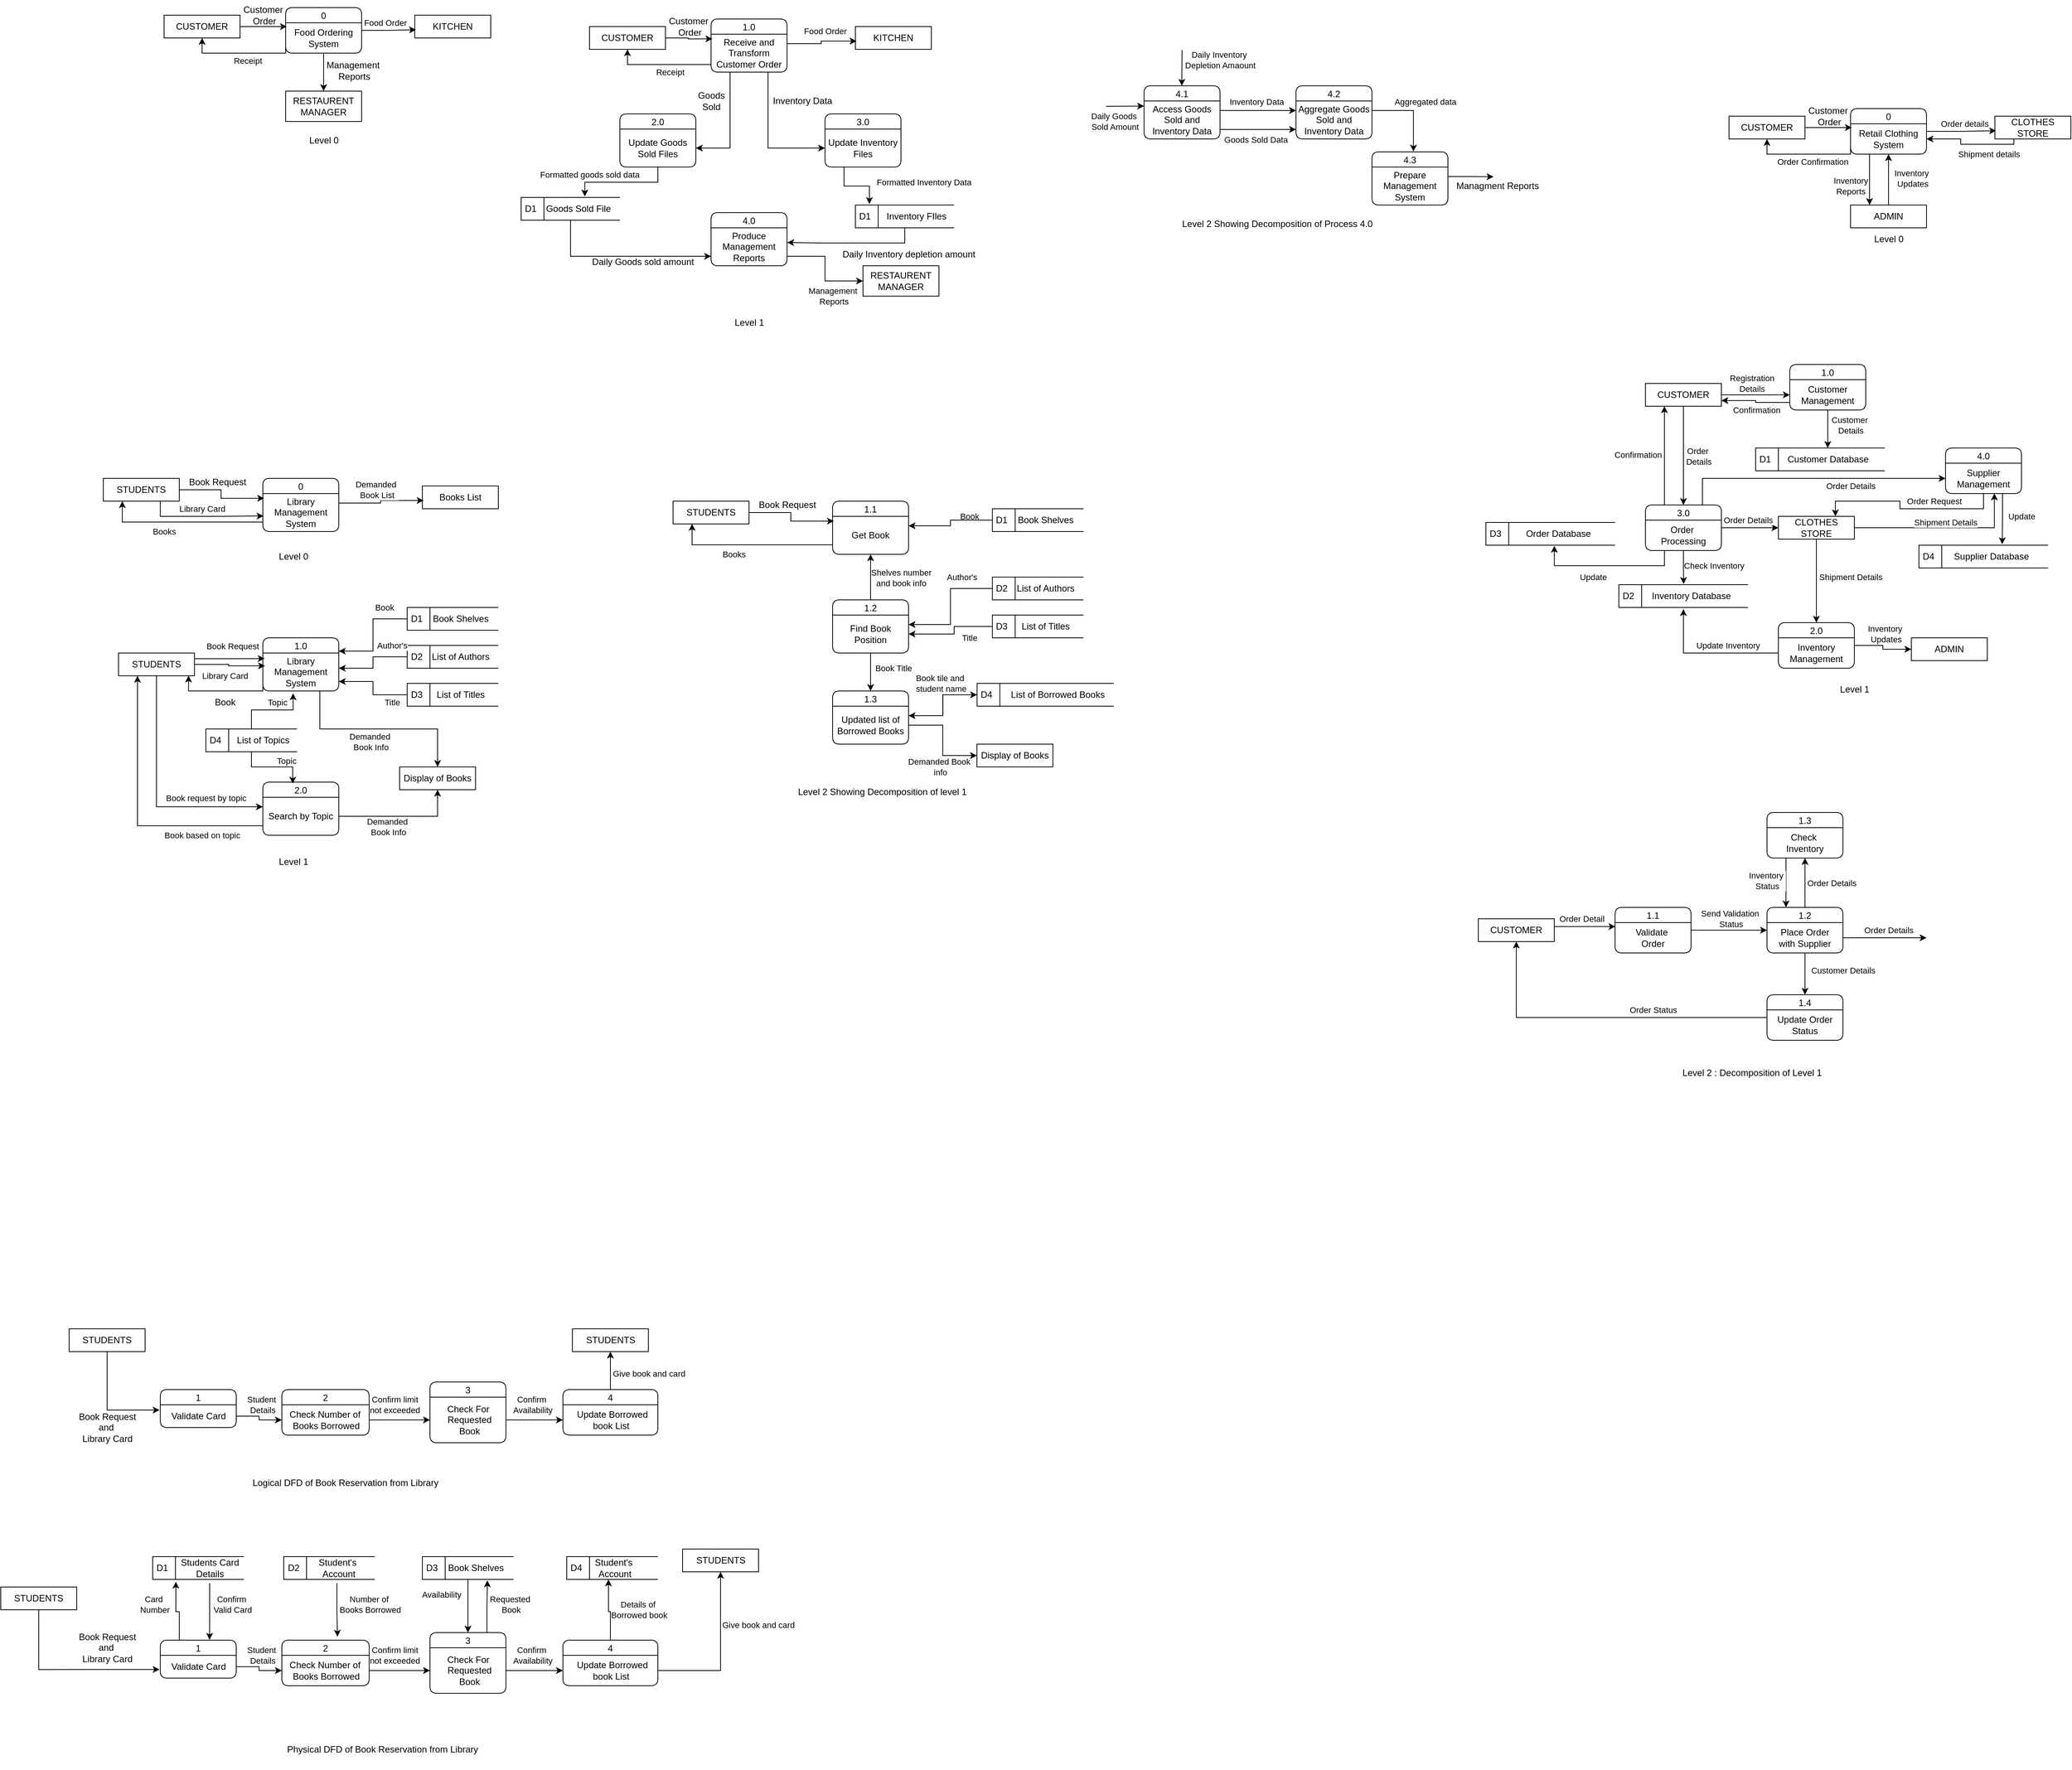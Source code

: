 <mxfile version="24.6.5" type="github">
  <diagram name="Page-1" id="BTxyz9NMMhmn7HvQak4Z">
    <mxGraphModel dx="2903" dy="1393" grid="1" gridSize="10" guides="1" tooltips="1" connect="1" arrows="1" fold="1" page="0" pageScale="1" pageWidth="827" pageHeight="1169" math="0" shadow="0">
      <root>
        <mxCell id="0" />
        <mxCell id="1" parent="0" />
        <mxCell id="IwF7uiTYLv0Q1NmUIcfD-22" value="0" style="swimlane;fontStyle=0;childLayout=stackLayout;horizontal=1;startSize=20;fillColor=#ffffff;horizontalStack=0;resizeParent=1;resizeParentMax=0;resizeLast=0;collapsible=0;marginBottom=0;swimlaneFillColor=#ffffff;rounded=1;" parent="1" vertex="1">
          <mxGeometry y="-20" width="100" height="60" as="geometry" />
        </mxCell>
        <mxCell id="IwF7uiTYLv0Q1NmUIcfD-23" value="Food Ordering System" style="text;html=1;align=center;verticalAlign=middle;whiteSpace=wrap;rounded=0;" parent="IwF7uiTYLv0Q1NmUIcfD-22" vertex="1">
          <mxGeometry y="20" width="100" height="40" as="geometry" />
        </mxCell>
        <mxCell id="IwF7uiTYLv0Q1NmUIcfD-26" value="CUSTOMER" style="html=1;dashed=0;whiteSpace=wrap;" parent="1" vertex="1">
          <mxGeometry x="-160" y="-10" width="100" height="30" as="geometry" />
        </mxCell>
        <mxCell id="IwF7uiTYLv0Q1NmUIcfD-27" value="KITCHEN" style="html=1;dashed=0;whiteSpace=wrap;" parent="1" vertex="1">
          <mxGeometry x="170" y="-10" width="100" height="30" as="geometry" />
        </mxCell>
        <mxCell id="IwF7uiTYLv0Q1NmUIcfD-28" value="RESTAURENT MANAGER" style="html=1;dashed=0;whiteSpace=wrap;" parent="1" vertex="1">
          <mxGeometry y="90" width="100" height="40" as="geometry" />
        </mxCell>
        <mxCell id="IwF7uiTYLv0Q1NmUIcfD-29" style="edgeStyle=orthogonalEdgeStyle;rounded=0;orthogonalLoop=1;jettySize=auto;html=1;exitX=1;exitY=0.5;exitDx=0;exitDy=0;entryX=0.017;entryY=0.124;entryDx=0;entryDy=0;entryPerimeter=0;" parent="1" source="IwF7uiTYLv0Q1NmUIcfD-26" target="IwF7uiTYLv0Q1NmUIcfD-23" edge="1">
          <mxGeometry relative="1" as="geometry" />
        </mxCell>
        <mxCell id="IwF7uiTYLv0Q1NmUIcfD-30" style="edgeStyle=orthogonalEdgeStyle;rounded=0;orthogonalLoop=1;jettySize=auto;html=1;exitX=1;exitY=0.25;exitDx=0;exitDy=0;entryX=0.016;entryY=0.638;entryDx=0;entryDy=0;entryPerimeter=0;" parent="1" source="IwF7uiTYLv0Q1NmUIcfD-23" target="IwF7uiTYLv0Q1NmUIcfD-27" edge="1">
          <mxGeometry relative="1" as="geometry" />
        </mxCell>
        <mxCell id="IwF7uiTYLv0Q1NmUIcfD-35" value="Food Order" style="edgeLabel;html=1;align=center;verticalAlign=middle;resizable=0;points=[];" parent="IwF7uiTYLv0Q1NmUIcfD-30" vertex="1" connectable="0">
          <mxGeometry x="-0.411" y="2" relative="1" as="geometry">
            <mxPoint x="9" y="-8" as="offset" />
          </mxGeometry>
        </mxCell>
        <mxCell id="IwF7uiTYLv0Q1NmUIcfD-31" style="edgeStyle=orthogonalEdgeStyle;rounded=0;orthogonalLoop=1;jettySize=auto;html=1;exitX=0;exitY=0.75;exitDx=0;exitDy=0;entryX=0.5;entryY=1;entryDx=0;entryDy=0;" parent="1" source="IwF7uiTYLv0Q1NmUIcfD-23" target="IwF7uiTYLv0Q1NmUIcfD-26" edge="1">
          <mxGeometry relative="1" as="geometry">
            <Array as="points">
              <mxPoint y="40" />
              <mxPoint x="-110" y="40" />
            </Array>
          </mxGeometry>
        </mxCell>
        <mxCell id="IwF7uiTYLv0Q1NmUIcfD-34" value="Receipt" style="edgeLabel;html=1;align=center;verticalAlign=middle;resizable=0;points=[];" parent="IwF7uiTYLv0Q1NmUIcfD-31" vertex="1" connectable="0">
          <mxGeometry x="-0.073" y="1" relative="1" as="geometry">
            <mxPoint x="5" y="9" as="offset" />
          </mxGeometry>
        </mxCell>
        <mxCell id="IwF7uiTYLv0Q1NmUIcfD-32" style="edgeStyle=orthogonalEdgeStyle;rounded=0;orthogonalLoop=1;jettySize=auto;html=1;exitX=0.5;exitY=1;exitDx=0;exitDy=0;entryX=0.5;entryY=0;entryDx=0;entryDy=0;" parent="1" source="IwF7uiTYLv0Q1NmUIcfD-23" target="IwF7uiTYLv0Q1NmUIcfD-28" edge="1">
          <mxGeometry relative="1" as="geometry" />
        </mxCell>
        <mxCell id="IwF7uiTYLv0Q1NmUIcfD-33" value="Customer&lt;div&gt;&amp;nbsp;Order&lt;/div&gt;" style="text;html=1;align=center;verticalAlign=middle;resizable=0;points=[];autosize=1;strokeColor=none;fillColor=none;" parent="1" vertex="1">
          <mxGeometry x="-70" y="-30" width="80" height="40" as="geometry" />
        </mxCell>
        <mxCell id="IwF7uiTYLv0Q1NmUIcfD-36" value="Management&amp;nbsp;&lt;div&gt;Reports&lt;/div&gt;" style="text;html=1;align=center;verticalAlign=middle;resizable=0;points=[];autosize=1;strokeColor=none;fillColor=none;" parent="1" vertex="1">
          <mxGeometry x="40" y="43" width="100" height="40" as="geometry" />
        </mxCell>
        <mxCell id="IwF7uiTYLv0Q1NmUIcfD-37" value="Level 0" style="text;html=1;align=center;verticalAlign=middle;resizable=0;points=[];autosize=1;strokeColor=none;fillColor=none;" parent="1" vertex="1">
          <mxGeometry x="20" y="140" width="60" height="30" as="geometry" />
        </mxCell>
        <mxCell id="IwF7uiTYLv0Q1NmUIcfD-47" value="1.0" style="swimlane;fontStyle=0;childLayout=stackLayout;horizontal=1;startSize=20;fillColor=#ffffff;horizontalStack=0;resizeParent=1;resizeParentMax=0;resizeLast=0;collapsible=0;marginBottom=0;swimlaneFillColor=#ffffff;rounded=1;" parent="1" vertex="1">
          <mxGeometry x="560" y="-5.02" width="100" height="70" as="geometry" />
        </mxCell>
        <mxCell id="IwF7uiTYLv0Q1NmUIcfD-48" value="Receive and Transform&lt;div&gt;Customer Order&lt;/div&gt;" style="text;html=1;align=center;verticalAlign=middle;whiteSpace=wrap;rounded=0;" parent="IwF7uiTYLv0Q1NmUIcfD-47" vertex="1">
          <mxGeometry y="20" width="100" height="50" as="geometry" />
        </mxCell>
        <mxCell id="IwF7uiTYLv0Q1NmUIcfD-49" value="CUSTOMER" style="html=1;dashed=0;whiteSpace=wrap;" parent="1" vertex="1">
          <mxGeometry x="400" y="4.98" width="100" height="30" as="geometry" />
        </mxCell>
        <mxCell id="IwF7uiTYLv0Q1NmUIcfD-50" value="KITCHEN" style="html=1;dashed=0;whiteSpace=wrap;" parent="1" vertex="1">
          <mxGeometry x="750" y="4.98" width="100" height="30" as="geometry" />
        </mxCell>
        <mxCell id="IwF7uiTYLv0Q1NmUIcfD-51" style="edgeStyle=orthogonalEdgeStyle;rounded=0;orthogonalLoop=1;jettySize=auto;html=1;exitX=1;exitY=0.5;exitDx=0;exitDy=0;entryX=0.017;entryY=0.124;entryDx=0;entryDy=0;entryPerimeter=0;" parent="1" source="IwF7uiTYLv0Q1NmUIcfD-49" target="IwF7uiTYLv0Q1NmUIcfD-48" edge="1">
          <mxGeometry relative="1" as="geometry" />
        </mxCell>
        <mxCell id="IwF7uiTYLv0Q1NmUIcfD-52" style="edgeStyle=orthogonalEdgeStyle;rounded=0;orthogonalLoop=1;jettySize=auto;html=1;exitX=1;exitY=0.25;exitDx=0;exitDy=0;entryX=0.016;entryY=0.638;entryDx=0;entryDy=0;entryPerimeter=0;" parent="1" source="IwF7uiTYLv0Q1NmUIcfD-48" target="IwF7uiTYLv0Q1NmUIcfD-50" edge="1">
          <mxGeometry relative="1" as="geometry" />
        </mxCell>
        <mxCell id="IwF7uiTYLv0Q1NmUIcfD-53" value="Food Order" style="edgeLabel;html=1;align=center;verticalAlign=middle;resizable=0;points=[];" parent="IwF7uiTYLv0Q1NmUIcfD-52" vertex="1" connectable="0">
          <mxGeometry x="-0.411" y="2" relative="1" as="geometry">
            <mxPoint x="22" y="-15" as="offset" />
          </mxGeometry>
        </mxCell>
        <mxCell id="IwF7uiTYLv0Q1NmUIcfD-54" style="edgeStyle=orthogonalEdgeStyle;rounded=0;orthogonalLoop=1;jettySize=auto;html=1;exitX=0;exitY=0.75;exitDx=0;exitDy=0;entryX=0.5;entryY=1;entryDx=0;entryDy=0;" parent="1" source="IwF7uiTYLv0Q1NmUIcfD-48" target="IwF7uiTYLv0Q1NmUIcfD-49" edge="1">
          <mxGeometry relative="1" as="geometry">
            <Array as="points">
              <mxPoint x="560" y="54.98" />
              <mxPoint x="450" y="54.98" />
            </Array>
          </mxGeometry>
        </mxCell>
        <mxCell id="IwF7uiTYLv0Q1NmUIcfD-55" value="Receipt" style="edgeLabel;html=1;align=center;verticalAlign=middle;resizable=0;points=[];" parent="IwF7uiTYLv0Q1NmUIcfD-54" vertex="1" connectable="0">
          <mxGeometry x="-0.073" y="1" relative="1" as="geometry">
            <mxPoint x="5" y="9" as="offset" />
          </mxGeometry>
        </mxCell>
        <mxCell id="IwF7uiTYLv0Q1NmUIcfD-56" value="Customer&lt;div&gt;&amp;nbsp;Order&lt;/div&gt;" style="text;html=1;align=center;verticalAlign=middle;resizable=0;points=[];autosize=1;strokeColor=none;fillColor=none;" parent="1" vertex="1">
          <mxGeometry x="490" y="-15.02" width="80" height="40" as="geometry" />
        </mxCell>
        <mxCell id="IwF7uiTYLv0Q1NmUIcfD-57" value="2.0" style="swimlane;fontStyle=0;childLayout=stackLayout;horizontal=1;startSize=20;fillColor=#ffffff;horizontalStack=0;resizeParent=1;resizeParentMax=0;resizeLast=0;collapsible=0;marginBottom=0;swimlaneFillColor=#ffffff;rounded=1;" parent="1" vertex="1">
          <mxGeometry x="440" y="120" width="100" height="70" as="geometry" />
        </mxCell>
        <mxCell id="IwF7uiTYLv0Q1NmUIcfD-58" value="Update Goods Sold Files" style="text;html=1;align=center;verticalAlign=middle;whiteSpace=wrap;rounded=0;" parent="IwF7uiTYLv0Q1NmUIcfD-57" vertex="1">
          <mxGeometry y="20" width="100" height="50" as="geometry" />
        </mxCell>
        <mxCell id="IwF7uiTYLv0Q1NmUIcfD-59" value="3.0" style="swimlane;fontStyle=0;childLayout=stackLayout;horizontal=1;startSize=20;fillColor=#ffffff;horizontalStack=0;resizeParent=1;resizeParentMax=0;resizeLast=0;collapsible=0;marginBottom=0;swimlaneFillColor=#ffffff;rounded=1;" parent="1" vertex="1">
          <mxGeometry x="710" y="120" width="100" height="70" as="geometry" />
        </mxCell>
        <mxCell id="IwF7uiTYLv0Q1NmUIcfD-60" value="Update Inventory Files" style="text;html=1;align=center;verticalAlign=middle;whiteSpace=wrap;rounded=0;" parent="IwF7uiTYLv0Q1NmUIcfD-59" vertex="1">
          <mxGeometry y="20" width="100" height="50" as="geometry" />
        </mxCell>
        <mxCell id="IwF7uiTYLv0Q1NmUIcfD-61" value="4.0" style="swimlane;fontStyle=0;childLayout=stackLayout;horizontal=1;startSize=20;fillColor=#ffffff;horizontalStack=0;resizeParent=1;resizeParentMax=0;resizeLast=0;collapsible=0;marginBottom=0;swimlaneFillColor=#ffffff;rounded=1;" parent="1" vertex="1">
          <mxGeometry x="560" y="250" width="100" height="70" as="geometry" />
        </mxCell>
        <mxCell id="IwF7uiTYLv0Q1NmUIcfD-62" value="Produce Management Reports" style="text;html=1;align=center;verticalAlign=middle;whiteSpace=wrap;rounded=0;" parent="IwF7uiTYLv0Q1NmUIcfD-61" vertex="1">
          <mxGeometry y="20" width="100" height="50" as="geometry" />
        </mxCell>
        <mxCell id="IwF7uiTYLv0Q1NmUIcfD-63" style="edgeStyle=orthogonalEdgeStyle;rounded=0;orthogonalLoop=1;jettySize=auto;html=1;exitX=0.25;exitY=1;exitDx=0;exitDy=0;entryX=1;entryY=0.5;entryDx=0;entryDy=0;" parent="1" source="IwF7uiTYLv0Q1NmUIcfD-48" target="IwF7uiTYLv0Q1NmUIcfD-58" edge="1">
          <mxGeometry relative="1" as="geometry" />
        </mxCell>
        <mxCell id="IwF7uiTYLv0Q1NmUIcfD-64" style="edgeStyle=orthogonalEdgeStyle;rounded=0;orthogonalLoop=1;jettySize=auto;html=1;exitX=0.75;exitY=1;exitDx=0;exitDy=0;entryX=0;entryY=0.5;entryDx=0;entryDy=0;" parent="1" source="IwF7uiTYLv0Q1NmUIcfD-48" target="IwF7uiTYLv0Q1NmUIcfD-60" edge="1">
          <mxGeometry relative="1" as="geometry" />
        </mxCell>
        <mxCell id="IwF7uiTYLv0Q1NmUIcfD-65" value="D1" style="html=1;dashed=0;whiteSpace=wrap;shape=mxgraph.dfd.dataStoreID;align=left;spacingLeft=3;points=[[0,0],[0.5,0],[1,0],[0,0.5],[1,0.5],[0,1],[0.5,1],[1,1]];" parent="1" vertex="1">
          <mxGeometry x="750" y="240" width="130" height="30" as="geometry" />
        </mxCell>
        <mxCell id="IwF7uiTYLv0Q1NmUIcfD-66" value="Inventory FIles" style="text;html=1;align=center;verticalAlign=middle;resizable=0;points=[];autosize=1;strokeColor=none;fillColor=none;" parent="1" vertex="1">
          <mxGeometry x="780" y="240" width="100" height="30" as="geometry" />
        </mxCell>
        <mxCell id="IwF7uiTYLv0Q1NmUIcfD-74" style="edgeStyle=orthogonalEdgeStyle;rounded=0;orthogonalLoop=1;jettySize=auto;html=1;exitX=0.5;exitY=1;exitDx=0;exitDy=0;entryX=0;entryY=0.75;entryDx=0;entryDy=0;" parent="1" source="IwF7uiTYLv0Q1NmUIcfD-68" target="IwF7uiTYLv0Q1NmUIcfD-62" edge="1">
          <mxGeometry relative="1" as="geometry" />
        </mxCell>
        <mxCell id="IwF7uiTYLv0Q1NmUIcfD-68" value="D1" style="html=1;dashed=0;whiteSpace=wrap;shape=mxgraph.dfd.dataStoreID;align=left;spacingLeft=3;points=[[0,0],[0.5,0],[1,0],[0,0.5],[1,0.5],[0,1],[0.5,1],[1,1]];" parent="1" vertex="1">
          <mxGeometry x="310" y="230" width="130" height="30" as="geometry" />
        </mxCell>
        <mxCell id="IwF7uiTYLv0Q1NmUIcfD-69" value="Goods Sold File" style="text;html=1;align=center;verticalAlign=middle;resizable=0;points=[];autosize=1;strokeColor=none;fillColor=none;" parent="1" vertex="1">
          <mxGeometry x="330" y="230" width="110" height="30" as="geometry" />
        </mxCell>
        <mxCell id="IwF7uiTYLv0Q1NmUIcfD-70" value="RESTAURENT MANAGER" style="html=1;dashed=0;whiteSpace=wrap;" parent="1" vertex="1">
          <mxGeometry x="760" y="320" width="100" height="40" as="geometry" />
        </mxCell>
        <mxCell id="IwF7uiTYLv0Q1NmUIcfD-71" style="edgeStyle=orthogonalEdgeStyle;rounded=0;orthogonalLoop=1;jettySize=auto;html=1;exitX=0.5;exitY=1;exitDx=0;exitDy=0;entryX=0.58;entryY=-0.043;entryDx=0;entryDy=0;entryPerimeter=0;" parent="1" source="IwF7uiTYLv0Q1NmUIcfD-58" target="IwF7uiTYLv0Q1NmUIcfD-69" edge="1">
          <mxGeometry relative="1" as="geometry" />
        </mxCell>
        <mxCell id="IwF7uiTYLv0Q1NmUIcfD-79" value="Formatted goods sold data" style="edgeLabel;html=1;align=center;verticalAlign=middle;resizable=0;points=[];" parent="IwF7uiTYLv0Q1NmUIcfD-71" vertex="1" connectable="0">
          <mxGeometry x="0.39" y="-2" relative="1" as="geometry">
            <mxPoint x="-16" y="-8" as="offset" />
          </mxGeometry>
        </mxCell>
        <mxCell id="IwF7uiTYLv0Q1NmUIcfD-72" style="edgeStyle=orthogonalEdgeStyle;rounded=0;orthogonalLoop=1;jettySize=auto;html=1;exitX=0.25;exitY=1;exitDx=0;exitDy=0;entryX=0.142;entryY=-0.045;entryDx=0;entryDy=0;entryPerimeter=0;" parent="1" source="IwF7uiTYLv0Q1NmUIcfD-60" target="IwF7uiTYLv0Q1NmUIcfD-65" edge="1">
          <mxGeometry relative="1" as="geometry" />
        </mxCell>
        <mxCell id="IwF7uiTYLv0Q1NmUIcfD-80" value="Formatted Inventory Data" style="edgeLabel;html=1;align=center;verticalAlign=middle;resizable=0;points=[];" parent="IwF7uiTYLv0Q1NmUIcfD-72" vertex="1" connectable="0">
          <mxGeometry x="0.362" y="-2" relative="1" as="geometry">
            <mxPoint x="74" y="-7" as="offset" />
          </mxGeometry>
        </mxCell>
        <mxCell id="IwF7uiTYLv0Q1NmUIcfD-75" style="edgeStyle=orthogonalEdgeStyle;rounded=0;orthogonalLoop=1;jettySize=auto;html=1;exitX=1;exitY=0.75;exitDx=0;exitDy=0;entryX=0;entryY=0.5;entryDx=0;entryDy=0;" parent="1" source="IwF7uiTYLv0Q1NmUIcfD-62" target="IwF7uiTYLv0Q1NmUIcfD-70" edge="1">
          <mxGeometry relative="1" as="geometry" />
        </mxCell>
        <mxCell id="IwF7uiTYLv0Q1NmUIcfD-82" value="Management&lt;div&gt;&amp;nbsp;Reports&lt;/div&gt;" style="edgeLabel;html=1;align=center;verticalAlign=middle;resizable=0;points=[];" parent="IwF7uiTYLv0Q1NmUIcfD-75" vertex="1" connectable="0">
          <mxGeometry x="0.361" y="-2" relative="1" as="geometry">
            <mxPoint x="2" y="18" as="offset" />
          </mxGeometry>
        </mxCell>
        <mxCell id="IwF7uiTYLv0Q1NmUIcfD-76" style="edgeStyle=orthogonalEdgeStyle;rounded=0;orthogonalLoop=1;jettySize=auto;html=1;exitX=0.5;exitY=1;exitDx=0;exitDy=0;entryX=1.003;entryY=0.388;entryDx=0;entryDy=0;entryPerimeter=0;" parent="1" source="IwF7uiTYLv0Q1NmUIcfD-65" target="IwF7uiTYLv0Q1NmUIcfD-62" edge="1">
          <mxGeometry relative="1" as="geometry" />
        </mxCell>
        <mxCell id="IwF7uiTYLv0Q1NmUIcfD-77" value="Goods&lt;div&gt;Sold&lt;/div&gt;" style="text;html=1;align=center;verticalAlign=middle;resizable=0;points=[];autosize=1;strokeColor=none;fillColor=none;" parent="1" vertex="1">
          <mxGeometry x="530" y="83" width="60" height="40" as="geometry" />
        </mxCell>
        <mxCell id="IwF7uiTYLv0Q1NmUIcfD-78" value="Inventory Data" style="text;html=1;align=center;verticalAlign=middle;resizable=0;points=[];autosize=1;strokeColor=none;fillColor=none;" parent="1" vertex="1">
          <mxGeometry x="630" y="88" width="100" height="30" as="geometry" />
        </mxCell>
        <mxCell id="IwF7uiTYLv0Q1NmUIcfD-81" value="Daily Inventory depletion amount" style="text;html=1;align=center;verticalAlign=middle;resizable=0;points=[];autosize=1;strokeColor=none;fillColor=none;" parent="1" vertex="1">
          <mxGeometry x="720" y="290" width="200" height="30" as="geometry" />
        </mxCell>
        <mxCell id="IwF7uiTYLv0Q1NmUIcfD-83" value="Daily Goods sold amount" style="text;html=1;align=center;verticalAlign=middle;resizable=0;points=[];autosize=1;strokeColor=none;fillColor=none;" parent="1" vertex="1">
          <mxGeometry x="390" y="300" width="160" height="30" as="geometry" />
        </mxCell>
        <mxCell id="IwF7uiTYLv0Q1NmUIcfD-84" value="Level 1" style="text;html=1;align=center;verticalAlign=middle;resizable=0;points=[];autosize=1;strokeColor=none;fillColor=none;" parent="1" vertex="1">
          <mxGeometry x="580" y="380" width="60" height="30" as="geometry" />
        </mxCell>
        <mxCell id="IwF7uiTYLv0Q1NmUIcfD-85" value="4.1" style="swimlane;fontStyle=0;childLayout=stackLayout;horizontal=1;startSize=20;fillColor=#ffffff;horizontalStack=0;resizeParent=1;resizeParentMax=0;resizeLast=0;collapsible=0;marginBottom=0;swimlaneFillColor=#ffffff;rounded=1;" parent="1" vertex="1">
          <mxGeometry x="1130" y="83" width="100" height="70" as="geometry" />
        </mxCell>
        <mxCell id="IwF7uiTYLv0Q1NmUIcfD-86" value="Access Goods Sold and Inventory Data" style="text;html=1;align=center;verticalAlign=middle;whiteSpace=wrap;rounded=0;" parent="IwF7uiTYLv0Q1NmUIcfD-85" vertex="1">
          <mxGeometry y="20" width="100" height="50" as="geometry" />
        </mxCell>
        <mxCell id="IwF7uiTYLv0Q1NmUIcfD-88" value="4.2" style="swimlane;fontStyle=0;childLayout=stackLayout;horizontal=1;startSize=20;fillColor=#ffffff;horizontalStack=0;resizeParent=1;resizeParentMax=0;resizeLast=0;collapsible=0;marginBottom=0;swimlaneFillColor=#ffffff;rounded=1;" parent="1" vertex="1">
          <mxGeometry x="1330" y="83" width="100" height="70" as="geometry" />
        </mxCell>
        <mxCell id="IwF7uiTYLv0Q1NmUIcfD-89" value="Aggregate Goods Sold and Inventory Data" style="text;html=1;align=center;verticalAlign=middle;whiteSpace=wrap;rounded=0;" parent="IwF7uiTYLv0Q1NmUIcfD-88" vertex="1">
          <mxGeometry y="20" width="100" height="50" as="geometry" />
        </mxCell>
        <mxCell id="IwF7uiTYLv0Q1NmUIcfD-90" value="4.3" style="swimlane;fontStyle=0;childLayout=stackLayout;horizontal=1;startSize=20;fillColor=#ffffff;horizontalStack=0;resizeParent=1;resizeParentMax=0;resizeLast=0;collapsible=0;marginBottom=0;swimlaneFillColor=#ffffff;rounded=1;" parent="1" vertex="1">
          <mxGeometry x="1430" y="170" width="100" height="70" as="geometry" />
        </mxCell>
        <mxCell id="IwF7uiTYLv0Q1NmUIcfD-102" style="edgeStyle=orthogonalEdgeStyle;rounded=0;orthogonalLoop=1;jettySize=auto;html=1;exitX=1;exitY=0.25;exitDx=0;exitDy=0;" parent="IwF7uiTYLv0Q1NmUIcfD-90" source="IwF7uiTYLv0Q1NmUIcfD-91" edge="1">
          <mxGeometry relative="1" as="geometry">
            <mxPoint x="160" y="32.793" as="targetPoint" />
          </mxGeometry>
        </mxCell>
        <mxCell id="IwF7uiTYLv0Q1NmUIcfD-91" value="Prepare Management System" style="text;html=1;align=center;verticalAlign=middle;whiteSpace=wrap;rounded=0;" parent="IwF7uiTYLv0Q1NmUIcfD-90" vertex="1">
          <mxGeometry y="20" width="100" height="50" as="geometry" />
        </mxCell>
        <mxCell id="IwF7uiTYLv0Q1NmUIcfD-92" value="" style="endArrow=classic;html=1;rounded=0;" parent="1" edge="1">
          <mxGeometry width="50" height="50" relative="1" as="geometry">
            <mxPoint x="1180" y="36.02" as="sourcePoint" />
            <mxPoint x="1179.66" y="83" as="targetPoint" />
          </mxGeometry>
        </mxCell>
        <mxCell id="IwF7uiTYLv0Q1NmUIcfD-97" value="Daily Inventory&amp;nbsp;&lt;div&gt;Depletion Amaount&lt;/div&gt;" style="edgeLabel;html=1;align=center;verticalAlign=middle;resizable=0;points=[];" parent="IwF7uiTYLv0Q1NmUIcfD-92" vertex="1" connectable="0">
          <mxGeometry x="-0.478" y="3" relative="1" as="geometry">
            <mxPoint x="47" as="offset" />
          </mxGeometry>
        </mxCell>
        <mxCell id="IwF7uiTYLv0Q1NmUIcfD-93" value="" style="endArrow=classic;html=1;rounded=0;" parent="1" edge="1">
          <mxGeometry width="50" height="50" relative="1" as="geometry">
            <mxPoint x="1080" y="110" as="sourcePoint" />
            <mxPoint x="1130" y="109.66" as="targetPoint" />
          </mxGeometry>
        </mxCell>
        <mxCell id="IwF7uiTYLv0Q1NmUIcfD-98" value="Daily Goods&lt;div&gt;&amp;nbsp;Sold Amount&lt;/div&gt;" style="edgeLabel;html=1;align=center;verticalAlign=middle;resizable=0;points=[];" parent="IwF7uiTYLv0Q1NmUIcfD-93" vertex="1" connectable="0">
          <mxGeometry x="-0.613" y="2" relative="1" as="geometry">
            <mxPoint y="22" as="offset" />
          </mxGeometry>
        </mxCell>
        <mxCell id="IwF7uiTYLv0Q1NmUIcfD-94" style="edgeStyle=orthogonalEdgeStyle;rounded=0;orthogonalLoop=1;jettySize=auto;html=1;exitX=1;exitY=0.25;exitDx=0;exitDy=0;entryX=0;entryY=0.25;entryDx=0;entryDy=0;" parent="1" source="IwF7uiTYLv0Q1NmUIcfD-86" target="IwF7uiTYLv0Q1NmUIcfD-89" edge="1">
          <mxGeometry relative="1" as="geometry" />
        </mxCell>
        <mxCell id="IwF7uiTYLv0Q1NmUIcfD-99" value="Inventory Data" style="edgeLabel;html=1;align=center;verticalAlign=middle;resizable=0;points=[];" parent="IwF7uiTYLv0Q1NmUIcfD-94" vertex="1" connectable="0">
          <mxGeometry x="-0.041" y="1" relative="1" as="geometry">
            <mxPoint y="-11" as="offset" />
          </mxGeometry>
        </mxCell>
        <mxCell id="IwF7uiTYLv0Q1NmUIcfD-95" style="edgeStyle=orthogonalEdgeStyle;rounded=0;orthogonalLoop=1;jettySize=auto;html=1;exitX=1;exitY=0.75;exitDx=0;exitDy=0;entryX=0;entryY=0.75;entryDx=0;entryDy=0;" parent="1" source="IwF7uiTYLv0Q1NmUIcfD-86" target="IwF7uiTYLv0Q1NmUIcfD-89" edge="1">
          <mxGeometry relative="1" as="geometry" />
        </mxCell>
        <mxCell id="IwF7uiTYLv0Q1NmUIcfD-100" value="Goods Sold Data" style="edgeLabel;html=1;align=center;verticalAlign=middle;resizable=0;points=[];" parent="IwF7uiTYLv0Q1NmUIcfD-95" vertex="1" connectable="0">
          <mxGeometry x="-0.069" relative="1" as="geometry">
            <mxPoint y="13" as="offset" />
          </mxGeometry>
        </mxCell>
        <mxCell id="IwF7uiTYLv0Q1NmUIcfD-96" style="edgeStyle=orthogonalEdgeStyle;rounded=0;orthogonalLoop=1;jettySize=auto;html=1;exitX=1;exitY=0.25;exitDx=0;exitDy=0;entryX=0.546;entryY=-0.007;entryDx=0;entryDy=0;entryPerimeter=0;" parent="1" source="IwF7uiTYLv0Q1NmUIcfD-89" target="IwF7uiTYLv0Q1NmUIcfD-90" edge="1">
          <mxGeometry relative="1" as="geometry" />
        </mxCell>
        <mxCell id="IwF7uiTYLv0Q1NmUIcfD-101" value="Aggregated data" style="edgeLabel;html=1;align=center;verticalAlign=middle;resizable=0;points=[];" parent="IwF7uiTYLv0Q1NmUIcfD-96" vertex="1" connectable="0">
          <mxGeometry x="-0.118" y="-1" relative="1" as="geometry">
            <mxPoint x="22" y="-13" as="offset" />
          </mxGeometry>
        </mxCell>
        <mxCell id="IwF7uiTYLv0Q1NmUIcfD-103" value="Managment Reports" style="text;html=1;align=center;verticalAlign=middle;resizable=0;points=[];autosize=1;strokeColor=none;fillColor=none;" parent="1" vertex="1">
          <mxGeometry x="1530" y="200" width="130" height="30" as="geometry" />
        </mxCell>
        <mxCell id="IwF7uiTYLv0Q1NmUIcfD-104" value="Level 2 Showing Decomposition of Process 4.0" style="text;html=1;align=center;verticalAlign=middle;resizable=0;points=[];autosize=1;strokeColor=none;fillColor=none;" parent="1" vertex="1">
          <mxGeometry x="1170" y="250" width="270" height="30" as="geometry" />
        </mxCell>
        <mxCell id="IwF7uiTYLv0Q1NmUIcfD-105" value="0" style="swimlane;fontStyle=0;childLayout=stackLayout;horizontal=1;startSize=20;fillColor=#ffffff;horizontalStack=0;resizeParent=1;resizeParentMax=0;resizeLast=0;collapsible=0;marginBottom=0;swimlaneFillColor=#ffffff;rounded=1;" parent="1" vertex="1">
          <mxGeometry x="-30" y="600" width="100" height="70" as="geometry" />
        </mxCell>
        <mxCell id="IwF7uiTYLv0Q1NmUIcfD-106" value="Library Management System" style="text;html=1;align=center;verticalAlign=middle;whiteSpace=wrap;rounded=0;" parent="IwF7uiTYLv0Q1NmUIcfD-105" vertex="1">
          <mxGeometry y="20" width="100" height="50" as="geometry" />
        </mxCell>
        <mxCell id="IwF7uiTYLv0Q1NmUIcfD-107" value="STUDENTS" style="html=1;dashed=0;whiteSpace=wrap;" parent="1" vertex="1">
          <mxGeometry x="-240" y="600" width="100" height="30" as="geometry" />
        </mxCell>
        <mxCell id="IwF7uiTYLv0Q1NmUIcfD-108" value="Books List" style="html=1;dashed=0;whiteSpace=wrap;" parent="1" vertex="1">
          <mxGeometry x="180" y="610" width="100" height="30" as="geometry" />
        </mxCell>
        <mxCell id="IwF7uiTYLv0Q1NmUIcfD-109" style="edgeStyle=orthogonalEdgeStyle;rounded=0;orthogonalLoop=1;jettySize=auto;html=1;exitX=1;exitY=0.5;exitDx=0;exitDy=0;entryX=0.017;entryY=0.124;entryDx=0;entryDy=0;entryPerimeter=0;" parent="1" source="IwF7uiTYLv0Q1NmUIcfD-107" target="IwF7uiTYLv0Q1NmUIcfD-106" edge="1">
          <mxGeometry relative="1" as="geometry" />
        </mxCell>
        <mxCell id="IwF7uiTYLv0Q1NmUIcfD-110" style="edgeStyle=orthogonalEdgeStyle;rounded=0;orthogonalLoop=1;jettySize=auto;html=1;exitX=1;exitY=0.25;exitDx=0;exitDy=0;entryX=0.016;entryY=0.638;entryDx=0;entryDy=0;entryPerimeter=0;" parent="1" source="IwF7uiTYLv0Q1NmUIcfD-106" target="IwF7uiTYLv0Q1NmUIcfD-108" edge="1">
          <mxGeometry relative="1" as="geometry" />
        </mxCell>
        <mxCell id="IwF7uiTYLv0Q1NmUIcfD-111" value="Demanded&amp;nbsp;&lt;div&gt;Book List&lt;/div&gt;" style="edgeLabel;html=1;align=center;verticalAlign=middle;resizable=0;points=[];" parent="IwF7uiTYLv0Q1NmUIcfD-110" vertex="1" connectable="0">
          <mxGeometry x="-0.411" y="2" relative="1" as="geometry">
            <mxPoint x="16" y="-16" as="offset" />
          </mxGeometry>
        </mxCell>
        <mxCell id="IwF7uiTYLv0Q1NmUIcfD-114" value="Book Request" style="text;html=1;align=center;verticalAlign=middle;resizable=0;points=[];autosize=1;strokeColor=none;fillColor=none;" parent="1" vertex="1">
          <mxGeometry x="-140" y="590" width="100" height="30" as="geometry" />
        </mxCell>
        <mxCell id="IwF7uiTYLv0Q1NmUIcfD-115" style="edgeStyle=orthogonalEdgeStyle;rounded=0;orthogonalLoop=1;jettySize=auto;html=1;exitX=0;exitY=0.75;exitDx=0;exitDy=0;entryX=0.25;entryY=1;entryDx=0;entryDy=0;" parent="1" source="IwF7uiTYLv0Q1NmUIcfD-106" target="IwF7uiTYLv0Q1NmUIcfD-107" edge="1">
          <mxGeometry relative="1" as="geometry" />
        </mxCell>
        <mxCell id="IwF7uiTYLv0Q1NmUIcfD-118" value="Books" style="edgeLabel;html=1;align=center;verticalAlign=middle;resizable=0;points=[];" parent="IwF7uiTYLv0Q1NmUIcfD-115" vertex="1" connectable="0">
          <mxGeometry x="0.128" relative="1" as="geometry">
            <mxPoint x="-10" y="12" as="offset" />
          </mxGeometry>
        </mxCell>
        <mxCell id="IwF7uiTYLv0Q1NmUIcfD-116" style="edgeStyle=orthogonalEdgeStyle;rounded=0;orthogonalLoop=1;jettySize=auto;html=1;exitX=0.75;exitY=1;exitDx=0;exitDy=0;entryX=0.009;entryY=0.59;entryDx=0;entryDy=0;entryPerimeter=0;" parent="1" source="IwF7uiTYLv0Q1NmUIcfD-107" target="IwF7uiTYLv0Q1NmUIcfD-106" edge="1">
          <mxGeometry relative="1" as="geometry" />
        </mxCell>
        <mxCell id="IwF7uiTYLv0Q1NmUIcfD-117" value="Library Card" style="edgeLabel;html=1;align=center;verticalAlign=middle;resizable=0;points=[];" parent="IwF7uiTYLv0Q1NmUIcfD-116" vertex="1" connectable="0">
          <mxGeometry x="0.285" y="4" relative="1" as="geometry">
            <mxPoint x="-25" y="-6" as="offset" />
          </mxGeometry>
        </mxCell>
        <mxCell id="IwF7uiTYLv0Q1NmUIcfD-120" value="Level 0" style="text;html=1;align=center;verticalAlign=middle;resizable=0;points=[];autosize=1;strokeColor=none;fillColor=none;" parent="1" vertex="1">
          <mxGeometry x="-20" y="688" width="60" height="30" as="geometry" />
        </mxCell>
        <mxCell id="IwF7uiTYLv0Q1NmUIcfD-121" value="1.0" style="swimlane;fontStyle=0;childLayout=stackLayout;horizontal=1;startSize=20;fillColor=#ffffff;horizontalStack=0;resizeParent=1;resizeParentMax=0;resizeLast=0;collapsible=0;marginBottom=0;swimlaneFillColor=#ffffff;rounded=1;" parent="1" vertex="1">
          <mxGeometry x="-30" y="810" width="100" height="70" as="geometry" />
        </mxCell>
        <mxCell id="IwF7uiTYLv0Q1NmUIcfD-122" value="Library Management System" style="text;html=1;align=center;verticalAlign=middle;whiteSpace=wrap;rounded=0;" parent="IwF7uiTYLv0Q1NmUIcfD-121" vertex="1">
          <mxGeometry y="20" width="100" height="50" as="geometry" />
        </mxCell>
        <mxCell id="IwF7uiTYLv0Q1NmUIcfD-123" value="2.0" style="swimlane;fontStyle=0;childLayout=stackLayout;horizontal=1;startSize=20;fillColor=#ffffff;horizontalStack=0;resizeParent=1;resizeParentMax=0;resizeLast=0;collapsible=0;marginBottom=0;swimlaneFillColor=#ffffff;rounded=1;" parent="1" vertex="1">
          <mxGeometry x="-30" y="1000" width="100" height="70" as="geometry" />
        </mxCell>
        <mxCell id="IwF7uiTYLv0Q1NmUIcfD-124" value="Search by Topic" style="text;html=1;align=center;verticalAlign=middle;whiteSpace=wrap;rounded=0;" parent="IwF7uiTYLv0Q1NmUIcfD-123" vertex="1">
          <mxGeometry y="20" width="100" height="50" as="geometry" />
        </mxCell>
        <mxCell id="IwF7uiTYLv0Q1NmUIcfD-155" style="edgeStyle=orthogonalEdgeStyle;rounded=0;orthogonalLoop=1;jettySize=auto;html=1;exitX=0.5;exitY=1;exitDx=0;exitDy=0;entryX=0;entryY=0.25;entryDx=0;entryDy=0;" parent="1" source="IwF7uiTYLv0Q1NmUIcfD-125" target="IwF7uiTYLv0Q1NmUIcfD-124" edge="1">
          <mxGeometry relative="1" as="geometry" />
        </mxCell>
        <mxCell id="IwF7uiTYLv0Q1NmUIcfD-157" value="Book request by topic" style="edgeLabel;html=1;align=center;verticalAlign=middle;resizable=0;points=[];" parent="IwF7uiTYLv0Q1NmUIcfD-155" vertex="1" connectable="0">
          <mxGeometry x="0.469" relative="1" as="geometry">
            <mxPoint x="8" y="-12" as="offset" />
          </mxGeometry>
        </mxCell>
        <mxCell id="IwF7uiTYLv0Q1NmUIcfD-125" value="STUDENTS" style="html=1;dashed=0;whiteSpace=wrap;" parent="1" vertex="1">
          <mxGeometry x="-220" y="830" width="100" height="30" as="geometry" />
        </mxCell>
        <mxCell id="IwF7uiTYLv0Q1NmUIcfD-126" value="Display of Books" style="html=1;dashed=0;whiteSpace=wrap;" parent="1" vertex="1">
          <mxGeometry x="150" y="980" width="100" height="30" as="geometry" />
        </mxCell>
        <mxCell id="IwF7uiTYLv0Q1NmUIcfD-127" style="edgeStyle=orthogonalEdgeStyle;rounded=0;orthogonalLoop=1;jettySize=auto;html=1;exitX=1;exitY=0.25;exitDx=0;exitDy=0;entryX=0.023;entryY=0.146;entryDx=0;entryDy=0;entryPerimeter=0;" parent="1" source="IwF7uiTYLv0Q1NmUIcfD-125" target="IwF7uiTYLv0Q1NmUIcfD-122" edge="1">
          <mxGeometry relative="1" as="geometry" />
        </mxCell>
        <mxCell id="IwF7uiTYLv0Q1NmUIcfD-130" value="Book Request" style="edgeLabel;html=1;align=center;verticalAlign=middle;resizable=0;points=[];" parent="IwF7uiTYLv0Q1NmUIcfD-127" vertex="1" connectable="0">
          <mxGeometry x="0.029" y="1" relative="1" as="geometry">
            <mxPoint x="2" y="-16" as="offset" />
          </mxGeometry>
        </mxCell>
        <mxCell id="IwF7uiTYLv0Q1NmUIcfD-128" style="edgeStyle=orthogonalEdgeStyle;rounded=0;orthogonalLoop=1;jettySize=auto;html=1;exitX=1;exitY=0.5;exitDx=0;exitDy=0;entryX=0.028;entryY=0.338;entryDx=0;entryDy=0;entryPerimeter=0;" parent="1" source="IwF7uiTYLv0Q1NmUIcfD-125" target="IwF7uiTYLv0Q1NmUIcfD-122" edge="1">
          <mxGeometry relative="1" as="geometry">
            <Array as="points">
              <mxPoint x="-75" y="845" />
              <mxPoint x="-75" y="847" />
            </Array>
          </mxGeometry>
        </mxCell>
        <mxCell id="IwF7uiTYLv0Q1NmUIcfD-129" style="edgeStyle=orthogonalEdgeStyle;rounded=0;orthogonalLoop=1;jettySize=auto;html=1;exitX=0;exitY=0.75;exitDx=0;exitDy=0;entryX=0.922;entryY=0.99;entryDx=0;entryDy=0;entryPerimeter=0;" parent="1" source="IwF7uiTYLv0Q1NmUIcfD-122" target="IwF7uiTYLv0Q1NmUIcfD-125" edge="1">
          <mxGeometry relative="1" as="geometry">
            <Array as="points">
              <mxPoint x="-30" y="880" />
              <mxPoint x="-128" y="880" />
            </Array>
          </mxGeometry>
        </mxCell>
        <mxCell id="IwF7uiTYLv0Q1NmUIcfD-131" value="Library Card" style="edgeLabel;html=1;align=center;verticalAlign=middle;resizable=0;points=[];" parent="1" vertex="1" connectable="0">
          <mxGeometry x="-80.002" y="860.004" as="geometry" />
        </mxCell>
        <mxCell id="IwF7uiTYLv0Q1NmUIcfD-132" value="Book" style="text;html=1;align=center;verticalAlign=middle;resizable=0;points=[];autosize=1;strokeColor=none;fillColor=none;" parent="1" vertex="1">
          <mxGeometry x="-105" y="880" width="50" height="30" as="geometry" />
        </mxCell>
        <mxCell id="IwF7uiTYLv0Q1NmUIcfD-141" style="edgeStyle=orthogonalEdgeStyle;rounded=0;orthogonalLoop=1;jettySize=auto;html=1;exitX=0;exitY=0.5;exitDx=0;exitDy=0;entryX=1;entryY=0.25;entryDx=0;entryDy=0;" parent="1" source="IwF7uiTYLv0Q1NmUIcfD-133" target="IwF7uiTYLv0Q1NmUIcfD-121" edge="1">
          <mxGeometry relative="1" as="geometry" />
        </mxCell>
        <mxCell id="IwF7uiTYLv0Q1NmUIcfD-144" value="Book" style="edgeLabel;html=1;align=center;verticalAlign=middle;resizable=0;points=[];" parent="IwF7uiTYLv0Q1NmUIcfD-141" vertex="1" connectable="0">
          <mxGeometry x="-0.499" y="-1" relative="1" as="geometry">
            <mxPoint x="3" y="-14" as="offset" />
          </mxGeometry>
        </mxCell>
        <mxCell id="IwF7uiTYLv0Q1NmUIcfD-133" value="D1" style="html=1;dashed=0;whiteSpace=wrap;shape=mxgraph.dfd.dataStoreID;align=left;spacingLeft=3;points=[[0,0],[0.5,0],[1,0],[0,0.5],[1,0.5],[0,1],[0.5,1],[1,1]];" parent="1" vertex="1">
          <mxGeometry x="160" y="770" width="120" height="30" as="geometry" />
        </mxCell>
        <mxCell id="IwF7uiTYLv0Q1NmUIcfD-134" value="Book Shelves" style="text;html=1;align=center;verticalAlign=middle;resizable=0;points=[];autosize=1;strokeColor=none;fillColor=none;" parent="1" vertex="1">
          <mxGeometry x="180" y="770" width="100" height="30" as="geometry" />
        </mxCell>
        <mxCell id="IwF7uiTYLv0Q1NmUIcfD-135" value="D2" style="html=1;dashed=0;whiteSpace=wrap;shape=mxgraph.dfd.dataStoreID;align=left;spacingLeft=3;points=[[0,0],[0.5,0],[1,0],[0,0.5],[1,0.5],[0,1],[0.5,1],[1,1]];" parent="1" vertex="1">
          <mxGeometry x="160" y="820" width="120" height="30" as="geometry" />
        </mxCell>
        <mxCell id="IwF7uiTYLv0Q1NmUIcfD-136" value="List of Authors" style="text;html=1;align=center;verticalAlign=middle;resizable=0;points=[];autosize=1;strokeColor=none;fillColor=none;" parent="1" vertex="1">
          <mxGeometry x="180" y="820" width="100" height="30" as="geometry" />
        </mxCell>
        <mxCell id="IwF7uiTYLv0Q1NmUIcfD-143" style="edgeStyle=orthogonalEdgeStyle;rounded=0;orthogonalLoop=1;jettySize=auto;html=1;exitX=0;exitY=0.5;exitDx=0;exitDy=0;entryX=1;entryY=0.75;entryDx=0;entryDy=0;" parent="1" source="IwF7uiTYLv0Q1NmUIcfD-137" target="IwF7uiTYLv0Q1NmUIcfD-122" edge="1">
          <mxGeometry relative="1" as="geometry" />
        </mxCell>
        <mxCell id="IwF7uiTYLv0Q1NmUIcfD-146" value="Title" style="edgeLabel;html=1;align=center;verticalAlign=middle;resizable=0;points=[];" parent="IwF7uiTYLv0Q1NmUIcfD-143" vertex="1" connectable="0">
          <mxGeometry x="-0.532" y="-2" relative="1" as="geometry">
            <mxPoint x="5" y="12" as="offset" />
          </mxGeometry>
        </mxCell>
        <mxCell id="IwF7uiTYLv0Q1NmUIcfD-137" value="D3" style="html=1;dashed=0;whiteSpace=wrap;shape=mxgraph.dfd.dataStoreID;align=left;spacingLeft=3;points=[[0,0],[0.5,0],[1,0],[0,0.5],[1,0.5],[0,1],[0.5,1],[1,1]];" parent="1" vertex="1">
          <mxGeometry x="160" y="870" width="120" height="30" as="geometry" />
        </mxCell>
        <mxCell id="IwF7uiTYLv0Q1NmUIcfD-138" value="List of Titles" style="text;html=1;align=center;verticalAlign=middle;resizable=0;points=[];autosize=1;strokeColor=none;fillColor=none;" parent="1" vertex="1">
          <mxGeometry x="185" y="870" width="90" height="30" as="geometry" />
        </mxCell>
        <mxCell id="IwF7uiTYLv0Q1NmUIcfD-139" value="D4" style="html=1;dashed=0;whiteSpace=wrap;shape=mxgraph.dfd.dataStoreID;align=left;spacingLeft=3;points=[[0,0],[0.5,0],[1,0],[0,0.5],[1,0.5],[0,1],[0.5,1],[1,1]];" parent="1" vertex="1">
          <mxGeometry x="-105" y="930" width="120" height="30" as="geometry" />
        </mxCell>
        <mxCell id="IwF7uiTYLv0Q1NmUIcfD-140" value="List of Topics" style="text;html=1;align=center;verticalAlign=middle;resizable=0;points=[];autosize=1;strokeColor=none;fillColor=none;" parent="1" vertex="1">
          <mxGeometry x="-75" y="930" width="90" height="30" as="geometry" />
        </mxCell>
        <mxCell id="IwF7uiTYLv0Q1NmUIcfD-142" style="edgeStyle=orthogonalEdgeStyle;rounded=0;orthogonalLoop=1;jettySize=auto;html=1;exitX=0;exitY=0.5;exitDx=0;exitDy=0;entryX=1;entryY=0.4;entryDx=0;entryDy=0;entryPerimeter=0;" parent="1" source="IwF7uiTYLv0Q1NmUIcfD-135" target="IwF7uiTYLv0Q1NmUIcfD-122" edge="1">
          <mxGeometry relative="1" as="geometry" />
        </mxCell>
        <mxCell id="IwF7uiTYLv0Q1NmUIcfD-145" value="Author&#39;s" style="edgeLabel;html=1;align=center;verticalAlign=middle;resizable=0;points=[];" parent="IwF7uiTYLv0Q1NmUIcfD-142" vertex="1" connectable="0">
          <mxGeometry x="-0.564" relative="1" as="geometry">
            <mxPoint x="3" y="-15" as="offset" />
          </mxGeometry>
        </mxCell>
        <mxCell id="IwF7uiTYLv0Q1NmUIcfD-147" style="edgeStyle=orthogonalEdgeStyle;rounded=0;orthogonalLoop=1;jettySize=auto;html=1;exitX=0.5;exitY=0;exitDx=0;exitDy=0;entryX=0.398;entryY=1.06;entryDx=0;entryDy=0;entryPerimeter=0;" parent="1" source="IwF7uiTYLv0Q1NmUIcfD-139" target="IwF7uiTYLv0Q1NmUIcfD-122" edge="1">
          <mxGeometry relative="1" as="geometry" />
        </mxCell>
        <mxCell id="IwF7uiTYLv0Q1NmUIcfD-149" value="Topic" style="edgeLabel;html=1;align=center;verticalAlign=middle;resizable=0;points=[];" parent="IwF7uiTYLv0Q1NmUIcfD-147" vertex="1" connectable="0">
          <mxGeometry x="0.15" y="1" relative="1" as="geometry">
            <mxPoint y="-9" as="offset" />
          </mxGeometry>
        </mxCell>
        <mxCell id="IwF7uiTYLv0Q1NmUIcfD-148" style="edgeStyle=orthogonalEdgeStyle;rounded=0;orthogonalLoop=1;jettySize=auto;html=1;exitX=0.5;exitY=1;exitDx=0;exitDy=0;entryX=0.393;entryY=0.027;entryDx=0;entryDy=0;entryPerimeter=0;" parent="1" source="IwF7uiTYLv0Q1NmUIcfD-139" target="IwF7uiTYLv0Q1NmUIcfD-123" edge="1">
          <mxGeometry relative="1" as="geometry" />
        </mxCell>
        <mxCell id="IwF7uiTYLv0Q1NmUIcfD-150" value="Topic" style="edgeLabel;html=1;align=center;verticalAlign=middle;resizable=0;points=[];" parent="1" vertex="1" connectable="0">
          <mxGeometry x="-1.714" y="920" as="geometry">
            <mxPoint x="2" y="52" as="offset" />
          </mxGeometry>
        </mxCell>
        <mxCell id="IwF7uiTYLv0Q1NmUIcfD-151" style="edgeStyle=orthogonalEdgeStyle;rounded=0;orthogonalLoop=1;jettySize=auto;html=1;exitX=0.75;exitY=1;exitDx=0;exitDy=0;" parent="1" source="IwF7uiTYLv0Q1NmUIcfD-122" target="IwF7uiTYLv0Q1NmUIcfD-126" edge="1">
          <mxGeometry relative="1" as="geometry" />
        </mxCell>
        <mxCell id="IwF7uiTYLv0Q1NmUIcfD-152" value="Demanded&amp;nbsp;&lt;div&gt;Book Info&lt;/div&gt;" style="edgeLabel;html=1;align=center;verticalAlign=middle;resizable=0;points=[];" parent="1" vertex="1" connectable="0">
          <mxGeometry x="110.004" y="950.001" as="geometry">
            <mxPoint x="2" y="-3" as="offset" />
          </mxGeometry>
        </mxCell>
        <mxCell id="IwF7uiTYLv0Q1NmUIcfD-153" style="edgeStyle=orthogonalEdgeStyle;rounded=0;orthogonalLoop=1;jettySize=auto;html=1;entryX=0.5;entryY=1;entryDx=0;entryDy=0;" parent="1" source="IwF7uiTYLv0Q1NmUIcfD-124" target="IwF7uiTYLv0Q1NmUIcfD-126" edge="1">
          <mxGeometry relative="1" as="geometry" />
        </mxCell>
        <mxCell id="IwF7uiTYLv0Q1NmUIcfD-154" value="Demanded&amp;nbsp;&lt;div&gt;Book Info&lt;/div&gt;" style="edgeLabel;html=1;align=center;verticalAlign=middle;resizable=0;points=[];" parent="1" vertex="1" connectable="0">
          <mxGeometry x="140.004" y="1035.001" as="geometry">
            <mxPoint x="-5" y="24" as="offset" />
          </mxGeometry>
        </mxCell>
        <mxCell id="IwF7uiTYLv0Q1NmUIcfD-156" style="edgeStyle=orthogonalEdgeStyle;rounded=0;orthogonalLoop=1;jettySize=auto;html=1;exitX=0;exitY=0.75;exitDx=0;exitDy=0;entryX=0.25;entryY=1;entryDx=0;entryDy=0;" parent="1" source="IwF7uiTYLv0Q1NmUIcfD-124" target="IwF7uiTYLv0Q1NmUIcfD-125" edge="1">
          <mxGeometry relative="1" as="geometry" />
        </mxCell>
        <mxCell id="IwF7uiTYLv0Q1NmUIcfD-158" value="Book based on topic" style="edgeLabel;html=1;align=center;verticalAlign=middle;resizable=0;points=[];" parent="1" vertex="1" connectable="0">
          <mxGeometry x="-110.003" y="1070.002" as="geometry" />
        </mxCell>
        <mxCell id="IwF7uiTYLv0Q1NmUIcfD-159" value="Level 1" style="text;html=1;align=center;verticalAlign=middle;resizable=0;points=[];autosize=1;strokeColor=none;fillColor=none;" parent="1" vertex="1">
          <mxGeometry x="-20" y="1090" width="60" height="30" as="geometry" />
        </mxCell>
        <mxCell id="IwF7uiTYLv0Q1NmUIcfD-168" value="1.1" style="swimlane;fontStyle=0;childLayout=stackLayout;horizontal=1;startSize=20;fillColor=#ffffff;horizontalStack=0;resizeParent=1;resizeParentMax=0;resizeLast=0;collapsible=0;marginBottom=0;swimlaneFillColor=#ffffff;rounded=1;" parent="1" vertex="1">
          <mxGeometry x="720" y="630" width="100" height="70" as="geometry" />
        </mxCell>
        <mxCell id="IwF7uiTYLv0Q1NmUIcfD-169" value="Get Book" style="text;html=1;align=center;verticalAlign=middle;whiteSpace=wrap;rounded=0;" parent="IwF7uiTYLv0Q1NmUIcfD-168" vertex="1">
          <mxGeometry y="20" width="100" height="50" as="geometry" />
        </mxCell>
        <mxCell id="IwF7uiTYLv0Q1NmUIcfD-170" value="STUDENTS" style="html=1;dashed=0;whiteSpace=wrap;" parent="1" vertex="1">
          <mxGeometry x="510" y="630" width="100" height="30" as="geometry" />
        </mxCell>
        <mxCell id="IwF7uiTYLv0Q1NmUIcfD-171" style="edgeStyle=orthogonalEdgeStyle;rounded=0;orthogonalLoop=1;jettySize=auto;html=1;exitX=1;exitY=0.5;exitDx=0;exitDy=0;entryX=0.017;entryY=0.124;entryDx=0;entryDy=0;entryPerimeter=0;" parent="1" source="IwF7uiTYLv0Q1NmUIcfD-170" target="IwF7uiTYLv0Q1NmUIcfD-169" edge="1">
          <mxGeometry relative="1" as="geometry" />
        </mxCell>
        <mxCell id="IwF7uiTYLv0Q1NmUIcfD-172" value="Book Request" style="text;html=1;align=center;verticalAlign=middle;resizable=0;points=[];autosize=1;strokeColor=none;fillColor=none;" parent="1" vertex="1">
          <mxGeometry x="610" y="620" width="100" height="30" as="geometry" />
        </mxCell>
        <mxCell id="IwF7uiTYLv0Q1NmUIcfD-173" style="edgeStyle=orthogonalEdgeStyle;rounded=0;orthogonalLoop=1;jettySize=auto;html=1;exitX=0;exitY=0.75;exitDx=0;exitDy=0;entryX=0.25;entryY=1;entryDx=0;entryDy=0;" parent="1" source="IwF7uiTYLv0Q1NmUIcfD-169" target="IwF7uiTYLv0Q1NmUIcfD-170" edge="1">
          <mxGeometry relative="1" as="geometry" />
        </mxCell>
        <mxCell id="IwF7uiTYLv0Q1NmUIcfD-174" value="Books" style="edgeLabel;html=1;align=center;verticalAlign=middle;resizable=0;points=[];" parent="IwF7uiTYLv0Q1NmUIcfD-173" vertex="1" connectable="0">
          <mxGeometry x="0.128" relative="1" as="geometry">
            <mxPoint x="-10" y="12" as="offset" />
          </mxGeometry>
        </mxCell>
        <mxCell id="IwF7uiTYLv0Q1NmUIcfD-204" style="edgeStyle=orthogonalEdgeStyle;rounded=0;orthogonalLoop=1;jettySize=auto;html=1;exitX=0.5;exitY=0;exitDx=0;exitDy=0;entryX=0.5;entryY=1;entryDx=0;entryDy=0;" parent="1" source="IwF7uiTYLv0Q1NmUIcfD-177" target="IwF7uiTYLv0Q1NmUIcfD-169" edge="1">
          <mxGeometry relative="1" as="geometry" />
        </mxCell>
        <mxCell id="IwF7uiTYLv0Q1NmUIcfD-205" value="Shelves number&lt;div&gt;and book info&lt;/div&gt;" style="edgeLabel;html=1;align=center;verticalAlign=middle;resizable=0;points=[];" parent="IwF7uiTYLv0Q1NmUIcfD-204" vertex="1" connectable="0">
          <mxGeometry x="0.42" y="3" relative="1" as="geometry">
            <mxPoint x="43" y="13" as="offset" />
          </mxGeometry>
        </mxCell>
        <mxCell id="IwF7uiTYLv0Q1NmUIcfD-177" value="1.2" style="swimlane;fontStyle=0;childLayout=stackLayout;horizontal=1;startSize=20;fillColor=#ffffff;horizontalStack=0;resizeParent=1;resizeParentMax=0;resizeLast=0;collapsible=0;marginBottom=0;swimlaneFillColor=#ffffff;rounded=1;" parent="1" vertex="1">
          <mxGeometry x="720" y="760" width="100" height="70" as="geometry" />
        </mxCell>
        <mxCell id="IwF7uiTYLv0Q1NmUIcfD-178" value="Find Book Position" style="text;html=1;align=center;verticalAlign=middle;whiteSpace=wrap;rounded=0;" parent="IwF7uiTYLv0Q1NmUIcfD-177" vertex="1">
          <mxGeometry y="20" width="100" height="50" as="geometry" />
        </mxCell>
        <mxCell id="IwF7uiTYLv0Q1NmUIcfD-179" value="1.3" style="swimlane;fontStyle=0;childLayout=stackLayout;horizontal=1;startSize=20;fillColor=#ffffff;horizontalStack=0;resizeParent=1;resizeParentMax=0;resizeLast=0;collapsible=0;marginBottom=0;swimlaneFillColor=#ffffff;rounded=1;" parent="1" vertex="1">
          <mxGeometry x="720" y="880" width="100" height="70" as="geometry" />
        </mxCell>
        <mxCell id="IwF7uiTYLv0Q1NmUIcfD-180" value="Updated list of Borrowed Books" style="text;html=1;align=center;verticalAlign=middle;whiteSpace=wrap;rounded=0;" parent="IwF7uiTYLv0Q1NmUIcfD-179" vertex="1">
          <mxGeometry y="20" width="100" height="50" as="geometry" />
        </mxCell>
        <mxCell id="IwF7uiTYLv0Q1NmUIcfD-181" value="Book" style="edgeLabel;html=1;align=center;verticalAlign=middle;resizable=0;points=[];" parent="1" vertex="1" connectable="0">
          <mxGeometry x="899.997" y="650.0" as="geometry" />
        </mxCell>
        <mxCell id="IwF7uiTYLv0Q1NmUIcfD-191" style="edgeStyle=orthogonalEdgeStyle;rounded=0;orthogonalLoop=1;jettySize=auto;html=1;exitX=0;exitY=0.5;exitDx=0;exitDy=0;entryX=1;entryY=0.25;entryDx=0;entryDy=0;" parent="1" source="IwF7uiTYLv0Q1NmUIcfD-182" target="IwF7uiTYLv0Q1NmUIcfD-169" edge="1">
          <mxGeometry relative="1" as="geometry" />
        </mxCell>
        <mxCell id="IwF7uiTYLv0Q1NmUIcfD-182" value="D1" style="html=1;dashed=0;whiteSpace=wrap;shape=mxgraph.dfd.dataStoreID;align=left;spacingLeft=3;points=[[0,0],[0.5,0],[1,0],[0,0.5],[1,0.5],[0,1],[0.5,1],[1,1]];" parent="1" vertex="1">
          <mxGeometry x="930.33" y="640" width="120" height="30" as="geometry" />
        </mxCell>
        <mxCell id="IwF7uiTYLv0Q1NmUIcfD-183" value="Book Shelves" style="text;html=1;align=center;verticalAlign=middle;resizable=0;points=[];autosize=1;strokeColor=none;fillColor=none;" parent="1" vertex="1">
          <mxGeometry x="950.33" y="640" width="100" height="30" as="geometry" />
        </mxCell>
        <mxCell id="IwF7uiTYLv0Q1NmUIcfD-192" style="edgeStyle=orthogonalEdgeStyle;rounded=0;orthogonalLoop=1;jettySize=auto;html=1;exitX=0;exitY=0.5;exitDx=0;exitDy=0;entryX=1;entryY=0.25;entryDx=0;entryDy=0;" parent="1" source="IwF7uiTYLv0Q1NmUIcfD-184" target="IwF7uiTYLv0Q1NmUIcfD-178" edge="1">
          <mxGeometry relative="1" as="geometry" />
        </mxCell>
        <mxCell id="IwF7uiTYLv0Q1NmUIcfD-184" value="D2" style="html=1;dashed=0;whiteSpace=wrap;shape=mxgraph.dfd.dataStoreID;align=left;spacingLeft=3;points=[[0,0],[0.5,0],[1,0],[0,0.5],[1,0.5],[0,1],[0.5,1],[1,1]];" parent="1" vertex="1">
          <mxGeometry x="930.33" y="730" width="120" height="30" as="geometry" />
        </mxCell>
        <mxCell id="IwF7uiTYLv0Q1NmUIcfD-185" value="List of Authors" style="text;html=1;align=center;verticalAlign=middle;resizable=0;points=[];autosize=1;strokeColor=none;fillColor=none;" parent="1" vertex="1">
          <mxGeometry x="950.33" y="730" width="100" height="30" as="geometry" />
        </mxCell>
        <mxCell id="IwF7uiTYLv0Q1NmUIcfD-186" value="Title" style="edgeLabel;html=1;align=center;verticalAlign=middle;resizable=0;points=[];" parent="1" vertex="1" connectable="0">
          <mxGeometry x="900" y="810.0" as="geometry" />
        </mxCell>
        <mxCell id="IwF7uiTYLv0Q1NmUIcfD-193" style="edgeStyle=orthogonalEdgeStyle;rounded=0;orthogonalLoop=1;jettySize=auto;html=1;exitX=0;exitY=0.5;exitDx=0;exitDy=0;entryX=1;entryY=0.5;entryDx=0;entryDy=0;" parent="1" source="IwF7uiTYLv0Q1NmUIcfD-187" target="IwF7uiTYLv0Q1NmUIcfD-178" edge="1">
          <mxGeometry relative="1" as="geometry">
            <Array as="points">
              <mxPoint x="880" y="795" />
              <mxPoint x="880" y="805" />
            </Array>
          </mxGeometry>
        </mxCell>
        <mxCell id="IwF7uiTYLv0Q1NmUIcfD-187" value="D3" style="html=1;dashed=0;whiteSpace=wrap;shape=mxgraph.dfd.dataStoreID;align=left;spacingLeft=3;points=[[0,0],[0.5,0],[1,0],[0,0.5],[1,0.5],[0,1],[0.5,1],[1,1]];" parent="1" vertex="1">
          <mxGeometry x="930.33" y="780" width="120" height="30" as="geometry" />
        </mxCell>
        <mxCell id="IwF7uiTYLv0Q1NmUIcfD-188" value="List of Titles" style="text;html=1;align=center;verticalAlign=middle;resizable=0;points=[];autosize=1;strokeColor=none;fillColor=none;" parent="1" vertex="1">
          <mxGeometry x="955.33" y="780" width="90" height="30" as="geometry" />
        </mxCell>
        <mxCell id="IwF7uiTYLv0Q1NmUIcfD-189" value="Author&#39;s" style="edgeLabel;html=1;align=center;verticalAlign=middle;resizable=0;points=[];" parent="1" vertex="1" connectable="0">
          <mxGeometry x="890" y="730.0" as="geometry" />
        </mxCell>
        <mxCell id="IwF7uiTYLv0Q1NmUIcfD-190" value="Display of Books" style="html=1;dashed=0;whiteSpace=wrap;" parent="1" vertex="1">
          <mxGeometry x="910" y="950" width="100" height="30" as="geometry" />
        </mxCell>
        <mxCell id="IwF7uiTYLv0Q1NmUIcfD-197" style="edgeStyle=orthogonalEdgeStyle;rounded=0;orthogonalLoop=1;jettySize=auto;html=1;exitX=0;exitY=0.5;exitDx=0;exitDy=0;entryX=1;entryY=0.25;entryDx=0;entryDy=0;" parent="1" source="IwF7uiTYLv0Q1NmUIcfD-194" target="IwF7uiTYLv0Q1NmUIcfD-180" edge="1">
          <mxGeometry relative="1" as="geometry" />
        </mxCell>
        <mxCell id="IwF7uiTYLv0Q1NmUIcfD-194" value="D4" style="html=1;dashed=0;whiteSpace=wrap;shape=mxgraph.dfd.dataStoreID;align=left;spacingLeft=3;points=[[0,0],[0.5,0],[1,0],[0,0.5],[1,0.5],[0,1],[0.5,1],[1,1]];" parent="1" vertex="1">
          <mxGeometry x="910.17" y="870" width="180" height="30" as="geometry" />
        </mxCell>
        <mxCell id="IwF7uiTYLv0Q1NmUIcfD-195" value="List of Borrowed Books" style="text;html=1;align=center;verticalAlign=middle;resizable=0;points=[];autosize=1;strokeColor=none;fillColor=none;" parent="1" vertex="1">
          <mxGeometry x="940.5" y="870" width="150" height="30" as="geometry" />
        </mxCell>
        <mxCell id="IwF7uiTYLv0Q1NmUIcfD-196" style="edgeStyle=orthogonalEdgeStyle;rounded=0;orthogonalLoop=1;jettySize=auto;html=1;exitX=1;exitY=0.25;exitDx=0;exitDy=0;entryX=0;entryY=0.5;entryDx=0;entryDy=0;" parent="1" source="IwF7uiTYLv0Q1NmUIcfD-180" target="IwF7uiTYLv0Q1NmUIcfD-194" edge="1">
          <mxGeometry relative="1" as="geometry" />
        </mxCell>
        <mxCell id="IwF7uiTYLv0Q1NmUIcfD-198" value="Book tile and&lt;div&gt;&amp;nbsp;student name&lt;/div&gt;" style="edgeLabel;html=1;align=center;verticalAlign=middle;resizable=0;points=[];" parent="IwF7uiTYLv0Q1NmUIcfD-196" vertex="1" connectable="0">
          <mxGeometry x="0.416" y="-1" relative="1" as="geometry">
            <mxPoint x="-15" y="-16" as="offset" />
          </mxGeometry>
        </mxCell>
        <mxCell id="IwF7uiTYLv0Q1NmUIcfD-199" style="edgeStyle=orthogonalEdgeStyle;rounded=0;orthogonalLoop=1;jettySize=auto;html=1;exitX=1;exitY=0.5;exitDx=0;exitDy=0;entryX=0;entryY=0.5;entryDx=0;entryDy=0;" parent="1" source="IwF7uiTYLv0Q1NmUIcfD-180" target="IwF7uiTYLv0Q1NmUIcfD-190" edge="1">
          <mxGeometry relative="1" as="geometry" />
        </mxCell>
        <mxCell id="IwF7uiTYLv0Q1NmUIcfD-200" value="Demanded Book&lt;div&gt;&amp;nbsp;info&lt;/div&gt;" style="edgeLabel;html=1;align=center;verticalAlign=middle;resizable=0;points=[];" parent="IwF7uiTYLv0Q1NmUIcfD-199" vertex="1" connectable="0">
          <mxGeometry x="0.501" y="-1" relative="1" as="geometry">
            <mxPoint x="-18" y="14" as="offset" />
          </mxGeometry>
        </mxCell>
        <mxCell id="IwF7uiTYLv0Q1NmUIcfD-201" style="edgeStyle=orthogonalEdgeStyle;rounded=0;orthogonalLoop=1;jettySize=auto;html=1;exitX=0.5;exitY=1;exitDx=0;exitDy=0;entryX=0.5;entryY=0;entryDx=0;entryDy=0;" parent="1" source="IwF7uiTYLv0Q1NmUIcfD-178" target="IwF7uiTYLv0Q1NmUIcfD-179" edge="1">
          <mxGeometry relative="1" as="geometry" />
        </mxCell>
        <mxCell id="IwF7uiTYLv0Q1NmUIcfD-202" value="Book Title" style="edgeLabel;html=1;align=center;verticalAlign=middle;resizable=0;points=[];" parent="IwF7uiTYLv0Q1NmUIcfD-201" vertex="1" connectable="0">
          <mxGeometry x="-0.178" relative="1" as="geometry">
            <mxPoint x="30" y="-1" as="offset" />
          </mxGeometry>
        </mxCell>
        <mxCell id="IwF7uiTYLv0Q1NmUIcfD-208" value="Level 2 Showing Decomposition of level 1" style="text;html=1;align=center;verticalAlign=middle;resizable=0;points=[];autosize=1;strokeColor=none;fillColor=none;" parent="1" vertex="1">
          <mxGeometry x="660" y="998" width="250" height="30" as="geometry" />
        </mxCell>
        <mxCell id="dS2p_wyY3xzdN8Qtu57j-13" value="0" style="swimlane;fontStyle=0;childLayout=stackLayout;horizontal=1;startSize=20;fillColor=#ffffff;horizontalStack=0;resizeParent=1;resizeParentMax=0;resizeLast=0;collapsible=0;marginBottom=0;swimlaneFillColor=#ffffff;rounded=1;" parent="1" vertex="1">
          <mxGeometry x="2060" y="113" width="100" height="60" as="geometry" />
        </mxCell>
        <mxCell id="dS2p_wyY3xzdN8Qtu57j-14" value="Retail Clothing System" style="text;html=1;align=center;verticalAlign=middle;whiteSpace=wrap;rounded=0;" parent="dS2p_wyY3xzdN8Qtu57j-13" vertex="1">
          <mxGeometry y="20" width="100" height="40" as="geometry" />
        </mxCell>
        <mxCell id="dS2p_wyY3xzdN8Qtu57j-15" value="CUSTOMER" style="html=1;dashed=0;whiteSpace=wrap;" parent="1" vertex="1">
          <mxGeometry x="1900" y="123" width="100" height="30" as="geometry" />
        </mxCell>
        <mxCell id="dS2p_wyY3xzdN8Qtu57j-25" style="edgeStyle=orthogonalEdgeStyle;rounded=0;orthogonalLoop=1;jettySize=auto;html=1;exitX=0.25;exitY=1;exitDx=0;exitDy=0;entryX=1;entryY=0.5;entryDx=0;entryDy=0;" parent="1" source="dS2p_wyY3xzdN8Qtu57j-16" target="dS2p_wyY3xzdN8Qtu57j-14" edge="1">
          <mxGeometry relative="1" as="geometry">
            <Array as="points">
              <mxPoint x="2275" y="160" />
              <mxPoint x="2205" y="160" />
              <mxPoint x="2205" y="153" />
            </Array>
          </mxGeometry>
        </mxCell>
        <mxCell id="dS2p_wyY3xzdN8Qtu57j-26" value="Shipment details" style="edgeLabel;html=1;align=center;verticalAlign=middle;resizable=0;points=[];" parent="dS2p_wyY3xzdN8Qtu57j-25" vertex="1" connectable="0">
          <mxGeometry x="-0.374" y="-1" relative="1" as="geometry">
            <mxPoint y="14" as="offset" />
          </mxGeometry>
        </mxCell>
        <mxCell id="dS2p_wyY3xzdN8Qtu57j-16" value="CLOTHES STORE" style="html=1;dashed=0;whiteSpace=wrap;" parent="1" vertex="1">
          <mxGeometry x="2250" y="123" width="100" height="30" as="geometry" />
        </mxCell>
        <mxCell id="dS2p_wyY3xzdN8Qtu57j-17" style="edgeStyle=orthogonalEdgeStyle;rounded=0;orthogonalLoop=1;jettySize=auto;html=1;exitX=1;exitY=0.5;exitDx=0;exitDy=0;entryX=0.017;entryY=0.124;entryDx=0;entryDy=0;entryPerimeter=0;" parent="1" source="dS2p_wyY3xzdN8Qtu57j-15" target="dS2p_wyY3xzdN8Qtu57j-14" edge="1">
          <mxGeometry relative="1" as="geometry" />
        </mxCell>
        <mxCell id="dS2p_wyY3xzdN8Qtu57j-18" style="edgeStyle=orthogonalEdgeStyle;rounded=0;orthogonalLoop=1;jettySize=auto;html=1;exitX=1;exitY=0.25;exitDx=0;exitDy=0;entryX=0.016;entryY=0.638;entryDx=0;entryDy=0;entryPerimeter=0;" parent="1" source="dS2p_wyY3xzdN8Qtu57j-14" target="dS2p_wyY3xzdN8Qtu57j-16" edge="1">
          <mxGeometry relative="1" as="geometry" />
        </mxCell>
        <mxCell id="dS2p_wyY3xzdN8Qtu57j-19" value="Order details" style="edgeLabel;html=1;align=center;verticalAlign=middle;resizable=0;points=[];" parent="dS2p_wyY3xzdN8Qtu57j-18" vertex="1" connectable="0">
          <mxGeometry x="-0.411" y="2" relative="1" as="geometry">
            <mxPoint x="23" y="-8" as="offset" />
          </mxGeometry>
        </mxCell>
        <mxCell id="dS2p_wyY3xzdN8Qtu57j-20" style="edgeStyle=orthogonalEdgeStyle;rounded=0;orthogonalLoop=1;jettySize=auto;html=1;exitX=0;exitY=0.75;exitDx=0;exitDy=0;entryX=0.5;entryY=1;entryDx=0;entryDy=0;" parent="1" source="dS2p_wyY3xzdN8Qtu57j-14" target="dS2p_wyY3xzdN8Qtu57j-15" edge="1">
          <mxGeometry relative="1" as="geometry">
            <Array as="points">
              <mxPoint x="2060" y="173" />
              <mxPoint x="1950" y="173" />
            </Array>
          </mxGeometry>
        </mxCell>
        <mxCell id="dS2p_wyY3xzdN8Qtu57j-21" value="Order Confirmation" style="edgeLabel;html=1;align=center;verticalAlign=middle;resizable=0;points=[];" parent="dS2p_wyY3xzdN8Qtu57j-20" vertex="1" connectable="0">
          <mxGeometry x="-0.073" y="1" relative="1" as="geometry">
            <mxPoint x="5" y="9" as="offset" />
          </mxGeometry>
        </mxCell>
        <mxCell id="dS2p_wyY3xzdN8Qtu57j-22" value="Customer&lt;div&gt;&amp;nbsp;Order&lt;/div&gt;" style="text;html=1;align=center;verticalAlign=middle;resizable=0;points=[];autosize=1;strokeColor=none;fillColor=none;" parent="1" vertex="1">
          <mxGeometry x="1990" y="103" width="80" height="40" as="geometry" />
        </mxCell>
        <mxCell id="dS2p_wyY3xzdN8Qtu57j-27" style="edgeStyle=orthogonalEdgeStyle;rounded=0;orthogonalLoop=1;jettySize=auto;html=1;exitX=0.5;exitY=0;exitDx=0;exitDy=0;" parent="1" source="dS2p_wyY3xzdN8Qtu57j-23" target="dS2p_wyY3xzdN8Qtu57j-14" edge="1">
          <mxGeometry relative="1" as="geometry" />
        </mxCell>
        <mxCell id="dS2p_wyY3xzdN8Qtu57j-28" value="Inventory&lt;div&gt;&amp;nbsp;Updates&lt;/div&gt;" style="edgeLabel;html=1;align=center;verticalAlign=middle;resizable=0;points=[];" parent="dS2p_wyY3xzdN8Qtu57j-27" vertex="1" connectable="0">
          <mxGeometry x="0.143" y="1" relative="1" as="geometry">
            <mxPoint x="31" y="3" as="offset" />
          </mxGeometry>
        </mxCell>
        <mxCell id="dS2p_wyY3xzdN8Qtu57j-23" value="ADMIN" style="html=1;dashed=0;whiteSpace=wrap;" parent="1" vertex="1">
          <mxGeometry x="2060" y="240" width="100" height="30" as="geometry" />
        </mxCell>
        <mxCell id="dS2p_wyY3xzdN8Qtu57j-29" style="edgeStyle=orthogonalEdgeStyle;rounded=0;orthogonalLoop=1;jettySize=auto;html=1;exitX=0.25;exitY=1;exitDx=0;exitDy=0;entryX=0.25;entryY=0;entryDx=0;entryDy=0;" parent="1" source="dS2p_wyY3xzdN8Qtu57j-14" target="dS2p_wyY3xzdN8Qtu57j-23" edge="1">
          <mxGeometry relative="1" as="geometry" />
        </mxCell>
        <mxCell id="dS2p_wyY3xzdN8Qtu57j-30" value="Inventory&lt;div&gt;Reports&lt;/div&gt;" style="edgeLabel;html=1;align=center;verticalAlign=middle;resizable=0;points=[];" parent="dS2p_wyY3xzdN8Qtu57j-29" vertex="1" connectable="0">
          <mxGeometry x="-0.073" y="1" relative="1" as="geometry">
            <mxPoint x="-26" y="11" as="offset" />
          </mxGeometry>
        </mxCell>
        <mxCell id="dS2p_wyY3xzdN8Qtu57j-32" value="Level 0" style="text;html=1;align=center;verticalAlign=middle;resizable=0;points=[];autosize=1;strokeColor=none;fillColor=none;" parent="1" vertex="1">
          <mxGeometry x="2080" y="270" width="60" height="30" as="geometry" />
        </mxCell>
        <mxCell id="dS2p_wyY3xzdN8Qtu57j-33" value="1.0" style="swimlane;fontStyle=0;childLayout=stackLayout;horizontal=1;startSize=20;fillColor=#ffffff;horizontalStack=0;resizeParent=1;resizeParentMax=0;resizeLast=0;collapsible=0;marginBottom=0;swimlaneFillColor=#ffffff;rounded=1;" parent="1" vertex="1">
          <mxGeometry x="1980" y="450" width="100" height="60" as="geometry" />
        </mxCell>
        <mxCell id="dS2p_wyY3xzdN8Qtu57j-34" value="Customer&lt;div&gt;Management&lt;/div&gt;" style="text;html=1;align=center;verticalAlign=middle;whiteSpace=wrap;rounded=0;" parent="dS2p_wyY3xzdN8Qtu57j-33" vertex="1">
          <mxGeometry y="20" width="100" height="40" as="geometry" />
        </mxCell>
        <mxCell id="dS2p_wyY3xzdN8Qtu57j-69" style="edgeStyle=orthogonalEdgeStyle;rounded=0;orthogonalLoop=1;jettySize=auto;html=1;exitX=0.25;exitY=0;exitDx=0;exitDy=0;entryX=0.25;entryY=1;entryDx=0;entryDy=0;" parent="1" source="dS2p_wyY3xzdN8Qtu57j-35" target="dS2p_wyY3xzdN8Qtu57j-49" edge="1">
          <mxGeometry relative="1" as="geometry" />
        </mxCell>
        <mxCell id="dS2p_wyY3xzdN8Qtu57j-70" value="Confirmation" style="edgeLabel;html=1;align=center;verticalAlign=middle;resizable=0;points=[];" parent="dS2p_wyY3xzdN8Qtu57j-69" vertex="1" connectable="0">
          <mxGeometry x="0.013" y="3" relative="1" as="geometry">
            <mxPoint x="-32" as="offset" />
          </mxGeometry>
        </mxCell>
        <mxCell id="dS2p_wyY3xzdN8Qtu57j-77" style="edgeStyle=orthogonalEdgeStyle;rounded=0;orthogonalLoop=1;jettySize=auto;html=1;exitX=0.75;exitY=0;exitDx=0;exitDy=0;entryX=0;entryY=0.5;entryDx=0;entryDy=0;" parent="1" source="dS2p_wyY3xzdN8Qtu57j-35" target="dS2p_wyY3xzdN8Qtu57j-40" edge="1">
          <mxGeometry relative="1" as="geometry" />
        </mxCell>
        <mxCell id="dS2p_wyY3xzdN8Qtu57j-78" value="Order Details" style="edgeLabel;html=1;align=center;verticalAlign=middle;resizable=0;points=[];" parent="dS2p_wyY3xzdN8Qtu57j-77" vertex="1" connectable="0">
          <mxGeometry x="0.284" y="-1" relative="1" as="geometry">
            <mxPoint x="2" y="9" as="offset" />
          </mxGeometry>
        </mxCell>
        <mxCell id="dS2p_wyY3xzdN8Qtu57j-35" value="3.0" style="swimlane;fontStyle=0;childLayout=stackLayout;horizontal=1;startSize=20;fillColor=#ffffff;horizontalStack=0;resizeParent=1;resizeParentMax=0;resizeLast=0;collapsible=0;marginBottom=0;swimlaneFillColor=#ffffff;rounded=1;" parent="1" vertex="1">
          <mxGeometry x="1790" y="635" width="100" height="60" as="geometry" />
        </mxCell>
        <mxCell id="dS2p_wyY3xzdN8Qtu57j-36" value="Order&amp;nbsp;&lt;div&gt;Processing&lt;/div&gt;" style="text;html=1;align=center;verticalAlign=middle;whiteSpace=wrap;rounded=0;" parent="dS2p_wyY3xzdN8Qtu57j-35" vertex="1">
          <mxGeometry y="20" width="100" height="40" as="geometry" />
        </mxCell>
        <mxCell id="dS2p_wyY3xzdN8Qtu57j-37" value="2.0" style="swimlane;fontStyle=0;childLayout=stackLayout;horizontal=1;startSize=20;fillColor=#ffffff;horizontalStack=0;resizeParent=1;resizeParentMax=0;resizeLast=0;collapsible=0;marginBottom=0;swimlaneFillColor=#ffffff;rounded=1;" parent="1" vertex="1">
          <mxGeometry x="1965" y="790" width="100" height="60" as="geometry" />
        </mxCell>
        <mxCell id="dS2p_wyY3xzdN8Qtu57j-38" value="Inventory Management" style="text;html=1;align=center;verticalAlign=middle;whiteSpace=wrap;rounded=0;" parent="dS2p_wyY3xzdN8Qtu57j-37" vertex="1">
          <mxGeometry y="20" width="100" height="40" as="geometry" />
        </mxCell>
        <mxCell id="dS2p_wyY3xzdN8Qtu57j-39" value="4.0" style="swimlane;fontStyle=0;childLayout=stackLayout;horizontal=1;startSize=20;fillColor=#ffffff;horizontalStack=0;resizeParent=1;resizeParentMax=0;resizeLast=0;collapsible=0;marginBottom=0;swimlaneFillColor=#ffffff;rounded=1;" parent="1" vertex="1">
          <mxGeometry x="2185" y="560" width="100" height="60" as="geometry" />
        </mxCell>
        <mxCell id="dS2p_wyY3xzdN8Qtu57j-40" value="Supplier Management" style="text;html=1;align=center;verticalAlign=middle;whiteSpace=wrap;rounded=0;" parent="dS2p_wyY3xzdN8Qtu57j-39" vertex="1">
          <mxGeometry y="20" width="100" height="40" as="geometry" />
        </mxCell>
        <mxCell id="dS2p_wyY3xzdN8Qtu57j-41" value="D1" style="html=1;dashed=0;whiteSpace=wrap;shape=mxgraph.dfd.dataStoreID;align=left;spacingLeft=3;points=[[0,0],[0.5,0],[1,0],[0,0.5],[1,0.5],[0,1],[0.5,1],[1,1]];" parent="1" vertex="1">
          <mxGeometry x="1935" y="560" width="170" height="30" as="geometry" />
        </mxCell>
        <mxCell id="dS2p_wyY3xzdN8Qtu57j-42" value="Customer Database" style="text;html=1;align=center;verticalAlign=middle;resizable=0;points=[];autosize=1;strokeColor=none;fillColor=none;" parent="1" vertex="1">
          <mxGeometry x="1965" y="560" width="130" height="30" as="geometry" />
        </mxCell>
        <mxCell id="dS2p_wyY3xzdN8Qtu57j-43" value="D3" style="html=1;dashed=0;whiteSpace=wrap;shape=mxgraph.dfd.dataStoreID;align=left;spacingLeft=3;points=[[0,0],[0.5,0],[1,0],[0,0.5],[1,0.5],[0,1],[0.5,1],[1,1]];" parent="1" vertex="1">
          <mxGeometry x="1580" y="658" width="170" height="30" as="geometry" />
        </mxCell>
        <mxCell id="dS2p_wyY3xzdN8Qtu57j-44" value="Order Database" style="text;html=1;align=center;verticalAlign=middle;resizable=0;points=[];autosize=1;strokeColor=none;fillColor=none;" parent="1" vertex="1">
          <mxGeometry x="1620" y="658" width="110" height="30" as="geometry" />
        </mxCell>
        <mxCell id="dS2p_wyY3xzdN8Qtu57j-45" value="D2" style="html=1;dashed=0;whiteSpace=wrap;shape=mxgraph.dfd.dataStoreID;align=left;spacingLeft=3;points=[[0,0],[0.5,0],[1,0],[0,0.5],[1,0.5],[0,1],[0.5,1],[1,1]];" parent="1" vertex="1">
          <mxGeometry x="1755" y="740" width="170" height="30" as="geometry" />
        </mxCell>
        <mxCell id="dS2p_wyY3xzdN8Qtu57j-46" value="Inventory&lt;span style=&quot;color: rgba(0, 0, 0, 0); font-family: monospace; font-size: 0px; text-align: start;&quot;&gt;%3CmxGraphModel%3E%3Croot%3E%3CmxCell%20id%3D%220%22%2F%3E%3CmxCell%20id%3D%221%22%20parent%3D%220%22%2F%3E%3CmxCell%20id%3D%222%22%20value%3D%22D1%22%20style%3D%22html%3D1%3Bdashed%3D0%3BwhiteSpace%3Dwrap%3Bshape%3Dmxgraph.dfd.dataStoreID%3Balign%3Dleft%3BspacingLeft%3D3%3Bpoints%3D%5B%5B0%2C0%5D%2C%5B0.5%2C0%5D%2C%5B1%2C0%5D%2C%5B0%2C0.5%5D%2C%5B1%2C0.5%5D%2C%5B0%2C1%5D%2C%5B0.5%2C1%5D%2C%5B1%2C1%5D%5D%3B%22%20vertex%3D%221%22%20parent%3D%221%22%3E%3CmxGeometry%20x%3D%222120%22%20y%3D%22560%22%20width%3D%22170%22%20height%3D%2230%22%20as%3D%22geometry%22%2F%3E%3C%2FmxCell%3E%3CmxCell%20id%3D%223%22%20value%3D%22Customer%20Database%22%20style%3D%22text%3Bhtml%3D1%3Balign%3Dcenter%3BverticalAlign%3Dmiddle%3Bresizable%3D0%3Bpoints%3D%5B%5D%3Bautosize%3D1%3BstrokeColor%3Dnone%3BfillColor%3Dnone%3B%22%20vertex%3D%221%22%20parent%3D%221%22%3E%3CmxGeometry%20x%3D%222150%22%20y%3D%22560%22%20width%3D%22130%22%20height%3D%2230%22%20as%3D%22geometry%22%2F%3E%3C%2FmxCell%3E%3C%2Froot%3E%3C%2FmxGraphModel%3E&lt;/span&gt;&amp;nbsp;Database" style="text;html=1;align=center;verticalAlign=middle;resizable=0;points=[];autosize=1;strokeColor=none;fillColor=none;" parent="1" vertex="1">
          <mxGeometry x="1785" y="740" width="130" height="30" as="geometry" />
        </mxCell>
        <mxCell id="dS2p_wyY3xzdN8Qtu57j-47" value="D4" style="html=1;dashed=0;whiteSpace=wrap;shape=mxgraph.dfd.dataStoreID;align=left;spacingLeft=3;points=[[0,0],[0.5,0],[1,0],[0,0.5],[1,0.5],[0,1],[0.5,1],[1,1]];" parent="1" vertex="1">
          <mxGeometry x="2150" y="688" width="170" height="30" as="geometry" />
        </mxCell>
        <mxCell id="dS2p_wyY3xzdN8Qtu57j-48" value="Supplier Database" style="text;html=1;align=center;verticalAlign=middle;resizable=0;points=[];autosize=1;strokeColor=none;fillColor=none;" parent="1" vertex="1">
          <mxGeometry x="2185" y="688" width="120" height="30" as="geometry" />
        </mxCell>
        <mxCell id="dS2p_wyY3xzdN8Qtu57j-52" value="" style="edgeStyle=orthogonalEdgeStyle;rounded=0;orthogonalLoop=1;jettySize=auto;html=1;" parent="1" source="dS2p_wyY3xzdN8Qtu57j-49" target="dS2p_wyY3xzdN8Qtu57j-34" edge="1">
          <mxGeometry relative="1" as="geometry" />
        </mxCell>
        <mxCell id="dS2p_wyY3xzdN8Qtu57j-53" value="Registration&lt;div&gt;Details&lt;/div&gt;" style="edgeLabel;html=1;align=center;verticalAlign=middle;resizable=0;points=[];" parent="dS2p_wyY3xzdN8Qtu57j-52" vertex="1" connectable="0">
          <mxGeometry x="-0.139" y="2" relative="1" as="geometry">
            <mxPoint x="1" y="-13" as="offset" />
          </mxGeometry>
        </mxCell>
        <mxCell id="dS2p_wyY3xzdN8Qtu57j-58" value="" style="edgeStyle=orthogonalEdgeStyle;rounded=0;orthogonalLoop=1;jettySize=auto;html=1;entryX=0.5;entryY=0;entryDx=0;entryDy=0;" parent="1" source="dS2p_wyY3xzdN8Qtu57j-49" target="dS2p_wyY3xzdN8Qtu57j-35" edge="1">
          <mxGeometry relative="1" as="geometry" />
        </mxCell>
        <mxCell id="dS2p_wyY3xzdN8Qtu57j-59" value="Order&amp;nbsp;&lt;div&gt;Details&lt;/div&gt;" style="edgeLabel;html=1;align=center;verticalAlign=middle;resizable=0;points=[];" parent="dS2p_wyY3xzdN8Qtu57j-58" vertex="1" connectable="0">
          <mxGeometry x="0.005" y="1" relative="1" as="geometry">
            <mxPoint x="19" as="offset" />
          </mxGeometry>
        </mxCell>
        <mxCell id="dS2p_wyY3xzdN8Qtu57j-49" value="CUSTOMER" style="html=1;dashed=0;whiteSpace=wrap;" parent="1" vertex="1">
          <mxGeometry x="1790" y="475" width="100" height="30" as="geometry" />
        </mxCell>
        <mxCell id="dS2p_wyY3xzdN8Qtu57j-71" style="edgeStyle=orthogonalEdgeStyle;rounded=0;orthogonalLoop=1;jettySize=auto;html=1;exitX=0.5;exitY=1;exitDx=0;exitDy=0;" parent="1" source="dS2p_wyY3xzdN8Qtu57j-50" target="dS2p_wyY3xzdN8Qtu57j-37" edge="1">
          <mxGeometry relative="1" as="geometry" />
        </mxCell>
        <mxCell id="dS2p_wyY3xzdN8Qtu57j-72" value="Shipment Details" style="edgeLabel;html=1;align=center;verticalAlign=middle;resizable=0;points=[];" parent="dS2p_wyY3xzdN8Qtu57j-71" vertex="1" connectable="0">
          <mxGeometry x="-0.097" y="-4" relative="1" as="geometry">
            <mxPoint x="49" as="offset" />
          </mxGeometry>
        </mxCell>
        <mxCell id="dS2p_wyY3xzdN8Qtu57j-50" value="CLOTHES STORE" style="html=1;dashed=0;whiteSpace=wrap;" parent="1" vertex="1">
          <mxGeometry x="1965" y="650" width="100" height="30" as="geometry" />
        </mxCell>
        <mxCell id="dS2p_wyY3xzdN8Qtu57j-51" value="ADMIN" style="html=1;dashed=0;whiteSpace=wrap;" parent="1" vertex="1">
          <mxGeometry x="2140" y="810" width="100" height="30" as="geometry" />
        </mxCell>
        <mxCell id="dS2p_wyY3xzdN8Qtu57j-54" value="" style="edgeStyle=orthogonalEdgeStyle;rounded=0;orthogonalLoop=1;jettySize=auto;html=1;" parent="1" source="dS2p_wyY3xzdN8Qtu57j-34" target="dS2p_wyY3xzdN8Qtu57j-42" edge="1">
          <mxGeometry relative="1" as="geometry" />
        </mxCell>
        <mxCell id="dS2p_wyY3xzdN8Qtu57j-55" value="Customer&amp;nbsp;&lt;div&gt;Details&lt;/div&gt;" style="edgeLabel;html=1;align=center;verticalAlign=middle;resizable=0;points=[];" parent="dS2p_wyY3xzdN8Qtu57j-54" vertex="1" connectable="0">
          <mxGeometry x="-0.279" y="3" relative="1" as="geometry">
            <mxPoint x="27" y="2" as="offset" />
          </mxGeometry>
        </mxCell>
        <mxCell id="dS2p_wyY3xzdN8Qtu57j-56" style="edgeStyle=orthogonalEdgeStyle;rounded=0;orthogonalLoop=1;jettySize=auto;html=1;exitX=0;exitY=0.75;exitDx=0;exitDy=0;entryX=1;entryY=0.75;entryDx=0;entryDy=0;" parent="1" source="dS2p_wyY3xzdN8Qtu57j-34" target="dS2p_wyY3xzdN8Qtu57j-49" edge="1">
          <mxGeometry relative="1" as="geometry" />
        </mxCell>
        <mxCell id="dS2p_wyY3xzdN8Qtu57j-57" value="Confirmation" style="edgeLabel;html=1;align=center;verticalAlign=middle;resizable=0;points=[];" parent="dS2p_wyY3xzdN8Qtu57j-56" vertex="1" connectable="0">
          <mxGeometry x="0.08" relative="1" as="geometry">
            <mxPoint x="3" y="12" as="offset" />
          </mxGeometry>
        </mxCell>
        <mxCell id="dS2p_wyY3xzdN8Qtu57j-60" style="edgeStyle=orthogonalEdgeStyle;rounded=0;orthogonalLoop=1;jettySize=auto;html=1;exitX=0.5;exitY=1;exitDx=0;exitDy=0;entryX=0.425;entryY=-0.03;entryDx=0;entryDy=0;entryPerimeter=0;" parent="1" source="dS2p_wyY3xzdN8Qtu57j-36" target="dS2p_wyY3xzdN8Qtu57j-46" edge="1">
          <mxGeometry relative="1" as="geometry" />
        </mxCell>
        <mxCell id="dS2p_wyY3xzdN8Qtu57j-61" value="Check Inventory" style="edgeLabel;html=1;align=center;verticalAlign=middle;resizable=0;points=[];" parent="dS2p_wyY3xzdN8Qtu57j-60" vertex="1" connectable="0">
          <mxGeometry x="-0.105" y="1" relative="1" as="geometry">
            <mxPoint x="39" as="offset" />
          </mxGeometry>
        </mxCell>
        <mxCell id="dS2p_wyY3xzdN8Qtu57j-64" style="edgeStyle=orthogonalEdgeStyle;rounded=0;orthogonalLoop=1;jettySize=auto;html=1;exitX=1;exitY=0.25;exitDx=0;exitDy=0;entryX=0;entryY=0.5;entryDx=0;entryDy=0;" parent="1" source="dS2p_wyY3xzdN8Qtu57j-36" target="dS2p_wyY3xzdN8Qtu57j-50" edge="1">
          <mxGeometry relative="1" as="geometry" />
        </mxCell>
        <mxCell id="dS2p_wyY3xzdN8Qtu57j-65" value="Order Details" style="edgeLabel;html=1;align=center;verticalAlign=middle;resizable=0;points=[];" parent="dS2p_wyY3xzdN8Qtu57j-64" vertex="1" connectable="0">
          <mxGeometry x="-0.143" y="2" relative="1" as="geometry">
            <mxPoint x="3" y="-8" as="offset" />
          </mxGeometry>
        </mxCell>
        <mxCell id="dS2p_wyY3xzdN8Qtu57j-67" style="edgeStyle=orthogonalEdgeStyle;rounded=0;orthogonalLoop=1;jettySize=auto;html=1;exitX=0.25;exitY=1;exitDx=0;exitDy=0;entryX=0.455;entryY=1.029;entryDx=0;entryDy=0;entryPerimeter=0;" parent="1" source="dS2p_wyY3xzdN8Qtu57j-36" target="dS2p_wyY3xzdN8Qtu57j-44" edge="1">
          <mxGeometry relative="1" as="geometry" />
        </mxCell>
        <mxCell id="dS2p_wyY3xzdN8Qtu57j-68" value="Update" style="edgeLabel;html=1;align=center;verticalAlign=middle;resizable=0;points=[];" parent="dS2p_wyY3xzdN8Qtu57j-67" vertex="1" connectable="0">
          <mxGeometry x="-0.071" y="1" relative="1" as="geometry">
            <mxPoint x="-26" y="14" as="offset" />
          </mxGeometry>
        </mxCell>
        <mxCell id="dS2p_wyY3xzdN8Qtu57j-73" style="edgeStyle=orthogonalEdgeStyle;rounded=0;orthogonalLoop=1;jettySize=auto;html=1;exitX=0;exitY=0.5;exitDx=0;exitDy=0;entryX=0.423;entryY=1.072;entryDx=0;entryDy=0;entryPerimeter=0;" parent="1" source="dS2p_wyY3xzdN8Qtu57j-38" target="dS2p_wyY3xzdN8Qtu57j-46" edge="1">
          <mxGeometry relative="1" as="geometry" />
        </mxCell>
        <mxCell id="dS2p_wyY3xzdN8Qtu57j-74" value="Update Inventory&amp;nbsp;" style="edgeLabel;html=1;align=center;verticalAlign=middle;resizable=0;points=[];" parent="dS2p_wyY3xzdN8Qtu57j-73" vertex="1" connectable="0">
          <mxGeometry x="-0.23" relative="1" as="geometry">
            <mxPoint x="5" y="-10" as="offset" />
          </mxGeometry>
        </mxCell>
        <mxCell id="dS2p_wyY3xzdN8Qtu57j-75" style="edgeStyle=orthogonalEdgeStyle;rounded=0;orthogonalLoop=1;jettySize=auto;html=1;exitX=1;exitY=0.25;exitDx=0;exitDy=0;entryX=0;entryY=0.5;entryDx=0;entryDy=0;" parent="1" source="dS2p_wyY3xzdN8Qtu57j-38" target="dS2p_wyY3xzdN8Qtu57j-51" edge="1">
          <mxGeometry relative="1" as="geometry" />
        </mxCell>
        <mxCell id="dS2p_wyY3xzdN8Qtu57j-76" value="Inventory&lt;div&gt;&amp;nbsp;Updates&lt;/div&gt;" style="edgeLabel;html=1;align=center;verticalAlign=middle;resizable=0;points=[];" parent="dS2p_wyY3xzdN8Qtu57j-75" vertex="1" connectable="0">
          <mxGeometry x="0.177" y="2" relative="1" as="geometry">
            <mxPoint x="-2" y="-18" as="offset" />
          </mxGeometry>
        </mxCell>
        <mxCell id="dS2p_wyY3xzdN8Qtu57j-79" style="edgeStyle=orthogonalEdgeStyle;rounded=0;orthogonalLoop=1;jettySize=auto;html=1;exitX=0.5;exitY=1;exitDx=0;exitDy=0;entryX=0.75;entryY=0;entryDx=0;entryDy=0;" parent="1" source="dS2p_wyY3xzdN8Qtu57j-40" target="dS2p_wyY3xzdN8Qtu57j-50" edge="1">
          <mxGeometry relative="1" as="geometry" />
        </mxCell>
        <mxCell id="dS2p_wyY3xzdN8Qtu57j-80" value="Order Request" style="edgeLabel;html=1;align=center;verticalAlign=middle;resizable=0;points=[];" parent="dS2p_wyY3xzdN8Qtu57j-79" vertex="1" connectable="0">
          <mxGeometry x="-0.135" y="-1" relative="1" as="geometry">
            <mxPoint x="21" y="-9" as="offset" />
          </mxGeometry>
        </mxCell>
        <mxCell id="dS2p_wyY3xzdN8Qtu57j-81" style="edgeStyle=orthogonalEdgeStyle;rounded=0;orthogonalLoop=1;jettySize=auto;html=1;exitX=1;exitY=0.5;exitDx=0;exitDy=0;entryX=0.643;entryY=0.997;entryDx=0;entryDy=0;entryPerimeter=0;" parent="1" source="dS2p_wyY3xzdN8Qtu57j-50" target="dS2p_wyY3xzdN8Qtu57j-40" edge="1">
          <mxGeometry relative="1" as="geometry" />
        </mxCell>
        <mxCell id="dS2p_wyY3xzdN8Qtu57j-82" value="Shipment Details" style="edgeLabel;html=1;align=center;verticalAlign=middle;resizable=0;points=[];" parent="dS2p_wyY3xzdN8Qtu57j-81" vertex="1" connectable="0">
          <mxGeometry x="0.286" y="-2" relative="1" as="geometry">
            <mxPoint x="-28" y="-9" as="offset" />
          </mxGeometry>
        </mxCell>
        <mxCell id="dS2p_wyY3xzdN8Qtu57j-83" style="edgeStyle=orthogonalEdgeStyle;rounded=0;orthogonalLoop=1;jettySize=auto;html=1;exitX=0.75;exitY=1;exitDx=0;exitDy=0;entryX=0.622;entryY=-0.044;entryDx=0;entryDy=0;entryPerimeter=0;" parent="1" source="dS2p_wyY3xzdN8Qtu57j-40" target="dS2p_wyY3xzdN8Qtu57j-48" edge="1">
          <mxGeometry relative="1" as="geometry" />
        </mxCell>
        <mxCell id="dS2p_wyY3xzdN8Qtu57j-84" value="Update" style="edgeLabel;html=1;align=center;verticalAlign=middle;resizable=0;points=[];" parent="dS2p_wyY3xzdN8Qtu57j-83" vertex="1" connectable="0">
          <mxGeometry x="-0.071" y="1" relative="1" as="geometry">
            <mxPoint x="24" y="-1" as="offset" />
          </mxGeometry>
        </mxCell>
        <mxCell id="dS2p_wyY3xzdN8Qtu57j-85" value="Level 1&lt;div&gt;&lt;br&gt;&lt;/div&gt;" style="text;html=1;align=center;verticalAlign=middle;resizable=0;points=[];autosize=1;strokeColor=none;fillColor=none;" parent="1" vertex="1">
          <mxGeometry x="2035" y="865" width="60" height="40" as="geometry" />
        </mxCell>
        <mxCell id="dS2p_wyY3xzdN8Qtu57j-86" value="1.1" style="swimlane;fontStyle=0;childLayout=stackLayout;horizontal=1;startSize=20;fillColor=#ffffff;horizontalStack=0;resizeParent=1;resizeParentMax=0;resizeLast=0;collapsible=0;marginBottom=0;swimlaneFillColor=#ffffff;rounded=1;" parent="1" vertex="1">
          <mxGeometry x="1750" y="1165" width="100" height="60" as="geometry" />
        </mxCell>
        <mxCell id="dS2p_wyY3xzdN8Qtu57j-102" style="edgeStyle=orthogonalEdgeStyle;rounded=0;orthogonalLoop=1;jettySize=auto;html=1;exitX=1;exitY=0.25;exitDx=0;exitDy=0;" parent="dS2p_wyY3xzdN8Qtu57j-86" source="dS2p_wyY3xzdN8Qtu57j-87" edge="1">
          <mxGeometry relative="1" as="geometry">
            <mxPoint x="200" y="30" as="targetPoint" />
          </mxGeometry>
        </mxCell>
        <mxCell id="dS2p_wyY3xzdN8Qtu57j-103" value="Send Validation&lt;div&gt;&amp;nbsp;Status&lt;/div&gt;" style="edgeLabel;html=1;align=center;verticalAlign=middle;resizable=0;points=[];" parent="dS2p_wyY3xzdN8Qtu57j-102" vertex="1" connectable="0">
          <mxGeometry x="-0.055" y="2" relative="1" as="geometry">
            <mxPoint x="3" y="-13" as="offset" />
          </mxGeometry>
        </mxCell>
        <mxCell id="dS2p_wyY3xzdN8Qtu57j-87" value="Validate&amp;nbsp;&lt;div&gt;Order&lt;/div&gt;" style="text;html=1;align=center;verticalAlign=middle;whiteSpace=wrap;rounded=0;" parent="dS2p_wyY3xzdN8Qtu57j-86" vertex="1">
          <mxGeometry y="20" width="100" height="40" as="geometry" />
        </mxCell>
        <mxCell id="dS2p_wyY3xzdN8Qtu57j-88" value="1.3" style="swimlane;fontStyle=0;childLayout=stackLayout;horizontal=1;startSize=20;fillColor=#ffffff;horizontalStack=0;resizeParent=1;resizeParentMax=0;resizeLast=0;collapsible=0;marginBottom=0;swimlaneFillColor=#ffffff;rounded=1;" parent="1" vertex="1">
          <mxGeometry x="1950" y="1040" width="100" height="60" as="geometry" />
        </mxCell>
        <mxCell id="dS2p_wyY3xzdN8Qtu57j-89" value="Check&amp;nbsp;&lt;div&gt;Inventory&lt;/div&gt;" style="text;html=1;align=center;verticalAlign=middle;whiteSpace=wrap;rounded=0;" parent="dS2p_wyY3xzdN8Qtu57j-88" vertex="1">
          <mxGeometry y="20" width="100" height="40" as="geometry" />
        </mxCell>
        <mxCell id="dS2p_wyY3xzdN8Qtu57j-108" value="" style="edgeStyle=orthogonalEdgeStyle;rounded=0;orthogonalLoop=1;jettySize=auto;html=1;" parent="1" source="dS2p_wyY3xzdN8Qtu57j-90" target="dS2p_wyY3xzdN8Qtu57j-89" edge="1">
          <mxGeometry relative="1" as="geometry" />
        </mxCell>
        <mxCell id="dS2p_wyY3xzdN8Qtu57j-109" value="Order Details" style="edgeLabel;html=1;align=center;verticalAlign=middle;resizable=0;points=[];" parent="dS2p_wyY3xzdN8Qtu57j-108" vertex="1" connectable="0">
          <mxGeometry x="-0.007" y="1" relative="1" as="geometry">
            <mxPoint x="36" as="offset" />
          </mxGeometry>
        </mxCell>
        <mxCell id="dS2p_wyY3xzdN8Qtu57j-90" value="1.2" style="swimlane;fontStyle=0;childLayout=stackLayout;horizontal=1;startSize=20;fillColor=#ffffff;horizontalStack=0;resizeParent=1;resizeParentMax=0;resizeLast=0;collapsible=0;marginBottom=0;swimlaneFillColor=#ffffff;rounded=1;" parent="1" vertex="1">
          <mxGeometry x="1950" y="1165" width="100" height="60" as="geometry" />
        </mxCell>
        <mxCell id="dS2p_wyY3xzdN8Qtu57j-104" style="edgeStyle=orthogonalEdgeStyle;rounded=0;orthogonalLoop=1;jettySize=auto;html=1;exitX=1;exitY=0.5;exitDx=0;exitDy=0;" parent="dS2p_wyY3xzdN8Qtu57j-90" source="dS2p_wyY3xzdN8Qtu57j-91" edge="1">
          <mxGeometry relative="1" as="geometry">
            <mxPoint x="210" y="40" as="targetPoint" />
          </mxGeometry>
        </mxCell>
        <mxCell id="dS2p_wyY3xzdN8Qtu57j-105" value="Order Details" style="edgeLabel;html=1;align=center;verticalAlign=middle;resizable=0;points=[];" parent="dS2p_wyY3xzdN8Qtu57j-104" vertex="1" connectable="0">
          <mxGeometry x="0.052" y="2" relative="1" as="geometry">
            <mxPoint x="2" y="-9" as="offset" />
          </mxGeometry>
        </mxCell>
        <mxCell id="dS2p_wyY3xzdN8Qtu57j-91" value="Place Order&lt;div&gt;with Supplier&lt;/div&gt;" style="text;html=1;align=center;verticalAlign=middle;whiteSpace=wrap;rounded=0;" parent="dS2p_wyY3xzdN8Qtu57j-90" vertex="1">
          <mxGeometry y="20" width="100" height="40" as="geometry" />
        </mxCell>
        <mxCell id="dS2p_wyY3xzdN8Qtu57j-92" value="1.4" style="swimlane;fontStyle=0;childLayout=stackLayout;horizontal=1;startSize=20;fillColor=#ffffff;horizontalStack=0;resizeParent=1;resizeParentMax=0;resizeLast=0;collapsible=0;marginBottom=0;swimlaneFillColor=#ffffff;rounded=1;" parent="1" vertex="1">
          <mxGeometry x="1950" y="1280" width="100" height="60" as="geometry" />
        </mxCell>
        <mxCell id="dS2p_wyY3xzdN8Qtu57j-93" value="Update Order&lt;div&gt;Status&lt;/div&gt;" style="text;html=1;align=center;verticalAlign=middle;whiteSpace=wrap;rounded=0;" parent="dS2p_wyY3xzdN8Qtu57j-92" vertex="1">
          <mxGeometry y="20" width="100" height="40" as="geometry" />
        </mxCell>
        <mxCell id="dS2p_wyY3xzdN8Qtu57j-98" value="CUSTOMER" style="html=1;dashed=0;whiteSpace=wrap;" parent="1" vertex="1">
          <mxGeometry x="1570" y="1180" width="100" height="30" as="geometry" />
        </mxCell>
        <mxCell id="dS2p_wyY3xzdN8Qtu57j-99" style="edgeStyle=orthogonalEdgeStyle;rounded=0;orthogonalLoop=1;jettySize=auto;html=1;exitX=1;exitY=0.25;exitDx=0;exitDy=0;entryX=0.004;entryY=0.13;entryDx=0;entryDy=0;entryPerimeter=0;" parent="1" source="dS2p_wyY3xzdN8Qtu57j-98" target="dS2p_wyY3xzdN8Qtu57j-87" edge="1">
          <mxGeometry relative="1" as="geometry">
            <Array as="points">
              <mxPoint x="1670" y="1190" />
            </Array>
          </mxGeometry>
        </mxCell>
        <mxCell id="dS2p_wyY3xzdN8Qtu57j-100" value="Order Detail" style="edgeLabel;html=1;align=center;verticalAlign=middle;resizable=0;points=[];" parent="dS2p_wyY3xzdN8Qtu57j-99" vertex="1" connectable="0">
          <mxGeometry x="0.087" y="1" relative="1" as="geometry">
            <mxPoint x="-7" y="-9" as="offset" />
          </mxGeometry>
        </mxCell>
        <mxCell id="dS2p_wyY3xzdN8Qtu57j-106" value="" style="edgeStyle=orthogonalEdgeStyle;rounded=0;orthogonalLoop=1;jettySize=auto;html=1;" parent="1" source="dS2p_wyY3xzdN8Qtu57j-91" edge="1">
          <mxGeometry relative="1" as="geometry">
            <mxPoint x="2000" y="1280" as="targetPoint" />
          </mxGeometry>
        </mxCell>
        <mxCell id="dS2p_wyY3xzdN8Qtu57j-110" value="Customer Details" style="edgeLabel;html=1;align=center;verticalAlign=middle;resizable=0;points=[];" parent="dS2p_wyY3xzdN8Qtu57j-106" vertex="1" connectable="0">
          <mxGeometry x="-0.186" y="2" relative="1" as="geometry">
            <mxPoint x="48" as="offset" />
          </mxGeometry>
        </mxCell>
        <mxCell id="dS2p_wyY3xzdN8Qtu57j-111" style="edgeStyle=orthogonalEdgeStyle;rounded=0;orthogonalLoop=1;jettySize=auto;html=1;exitX=0;exitY=0.25;exitDx=0;exitDy=0;entryX=0.5;entryY=1;entryDx=0;entryDy=0;" parent="1" source="dS2p_wyY3xzdN8Qtu57j-93" target="dS2p_wyY3xzdN8Qtu57j-98" edge="1">
          <mxGeometry relative="1" as="geometry" />
        </mxCell>
        <mxCell id="dS2p_wyY3xzdN8Qtu57j-112" value="Order Status" style="edgeLabel;html=1;align=center;verticalAlign=middle;resizable=0;points=[];" parent="dS2p_wyY3xzdN8Qtu57j-111" vertex="1" connectable="0">
          <mxGeometry x="-0.289" relative="1" as="geometry">
            <mxPoint x="3" y="-10" as="offset" />
          </mxGeometry>
        </mxCell>
        <mxCell id="dS2p_wyY3xzdN8Qtu57j-113" value="Level 2 : Decomposition of Level 1" style="text;html=1;align=center;verticalAlign=middle;resizable=0;points=[];autosize=1;strokeColor=none;fillColor=none;" parent="1" vertex="1">
          <mxGeometry x="1825" y="1368" width="210" height="30" as="geometry" />
        </mxCell>
        <mxCell id="dS2p_wyY3xzdN8Qtu57j-114" style="edgeStyle=orthogonalEdgeStyle;rounded=0;orthogonalLoop=1;jettySize=auto;html=1;exitX=0.25;exitY=1;exitDx=0;exitDy=0;entryX=0.25;entryY=0;entryDx=0;entryDy=0;" parent="1" source="dS2p_wyY3xzdN8Qtu57j-89" target="dS2p_wyY3xzdN8Qtu57j-90" edge="1">
          <mxGeometry relative="1" as="geometry" />
        </mxCell>
        <mxCell id="dS2p_wyY3xzdN8Qtu57j-115" value="Inventory&amp;nbsp;&lt;div&gt;Status&lt;/div&gt;" style="edgeLabel;html=1;align=center;verticalAlign=middle;resizable=0;points=[];" parent="dS2p_wyY3xzdN8Qtu57j-114" vertex="1" connectable="0">
          <mxGeometry x="0.037" relative="1" as="geometry">
            <mxPoint x="-25" y="-4" as="offset" />
          </mxGeometry>
        </mxCell>
        <mxCell id="7qhlGr8XhkTARr50Wa-G-91" style="edgeStyle=orthogonalEdgeStyle;rounded=0;orthogonalLoop=1;jettySize=auto;html=1;exitX=0.25;exitY=0;exitDx=0;exitDy=0;entryX=0.055;entryY=0.952;entryDx=0;entryDy=0;entryPerimeter=0;" edge="1" parent="1" source="7qhlGr8XhkTARr50Wa-G-14" target="7qhlGr8XhkTARr50Wa-G-84">
          <mxGeometry relative="1" as="geometry" />
        </mxCell>
        <mxCell id="7qhlGr8XhkTARr50Wa-G-93" value="Card&lt;div&gt;&amp;nbsp;Number&lt;/div&gt;" style="edgeLabel;html=1;align=center;verticalAlign=middle;resizable=0;points=[];" vertex="1" connectable="0" parent="7qhlGr8XhkTARr50Wa-G-91">
          <mxGeometry x="0.189" y="1" relative="1" as="geometry">
            <mxPoint x="-29" y="-3" as="offset" />
          </mxGeometry>
        </mxCell>
        <mxCell id="7qhlGr8XhkTARr50Wa-G-14" value="1" style="swimlane;fontStyle=0;childLayout=stackLayout;horizontal=1;startSize=20;fillColor=#ffffff;horizontalStack=0;resizeParent=1;resizeParentMax=0;resizeLast=0;collapsible=0;marginBottom=0;swimlaneFillColor=#ffffff;rounded=1;" vertex="1" parent="1">
          <mxGeometry x="-165" y="2130" width="100" height="50" as="geometry" />
        </mxCell>
        <mxCell id="7qhlGr8XhkTARr50Wa-G-26" value="Validate Card" style="text;html=1;align=center;verticalAlign=middle;resizable=0;points=[];autosize=1;strokeColor=none;fillColor=none;" vertex="1" parent="7qhlGr8XhkTARr50Wa-G-14">
          <mxGeometry y="20" width="100" height="30" as="geometry" />
        </mxCell>
        <mxCell id="7qhlGr8XhkTARr50Wa-G-16" value="STUDENTS" style="html=1;dashed=0;whiteSpace=wrap;" vertex="1" parent="1">
          <mxGeometry x="-375" y="2060" width="100" height="30" as="geometry" />
        </mxCell>
        <mxCell id="7qhlGr8XhkTARr50Wa-G-21" value="Book Request&lt;div&gt;and&amp;nbsp;&lt;/div&gt;&lt;div&gt;Library Card&lt;/div&gt;" style="text;html=1;align=center;verticalAlign=middle;resizable=0;points=[];autosize=1;strokeColor=none;fillColor=none;" vertex="1" parent="1">
          <mxGeometry x="-285" y="2110" width="100" height="60" as="geometry" />
        </mxCell>
        <mxCell id="7qhlGr8XhkTARr50Wa-G-27" value="2" style="swimlane;fontStyle=0;childLayout=stackLayout;horizontal=1;startSize=20;fillColor=#ffffff;horizontalStack=0;resizeParent=1;resizeParentMax=0;resizeLast=0;collapsible=0;marginBottom=0;swimlaneFillColor=#ffffff;rounded=1;" vertex="1" parent="1">
          <mxGeometry x="-5" y="2130" width="115" height="60" as="geometry" />
        </mxCell>
        <mxCell id="7qhlGr8XhkTARr50Wa-G-28" value="Check Number of&amp;nbsp;&lt;div&gt;Books Borrowed&lt;/div&gt;" style="text;html=1;align=center;verticalAlign=middle;resizable=0;points=[];autosize=1;strokeColor=none;fillColor=none;" vertex="1" parent="7qhlGr8XhkTARr50Wa-G-27">
          <mxGeometry y="20" width="115" height="40" as="geometry" />
        </mxCell>
        <mxCell id="7qhlGr8XhkTARr50Wa-G-29" value="3" style="swimlane;fontStyle=0;childLayout=stackLayout;horizontal=1;startSize=20;fillColor=#ffffff;horizontalStack=0;resizeParent=1;resizeParentMax=0;resizeLast=0;collapsible=0;marginBottom=0;swimlaneFillColor=#ffffff;rounded=1;" vertex="1" parent="1">
          <mxGeometry x="190" y="2120" width="100" height="80" as="geometry" />
        </mxCell>
        <mxCell id="7qhlGr8XhkTARr50Wa-G-30" value="Check For&lt;div&gt;&amp;nbsp;Requested&lt;div&gt;&amp;nbsp;Book&lt;/div&gt;&lt;/div&gt;" style="text;html=1;align=center;verticalAlign=middle;resizable=0;points=[];autosize=1;strokeColor=none;fillColor=none;" vertex="1" parent="7qhlGr8XhkTARr50Wa-G-29">
          <mxGeometry y="20" width="100" height="60" as="geometry" />
        </mxCell>
        <mxCell id="7qhlGr8XhkTARr50Wa-G-105" value="" style="edgeStyle=orthogonalEdgeStyle;rounded=0;orthogonalLoop=1;jettySize=auto;html=1;entryX=0.406;entryY=0.875;entryDx=0;entryDy=0;entryPerimeter=0;" edge="1" parent="1" source="7qhlGr8XhkTARr50Wa-G-31" target="7qhlGr8XhkTARr50Wa-G-90">
          <mxGeometry relative="1" as="geometry" />
        </mxCell>
        <mxCell id="7qhlGr8XhkTARr50Wa-G-106" value="Details of&amp;nbsp;&lt;div&gt;Borrowed book&lt;/div&gt;" style="edgeLabel;html=1;align=center;verticalAlign=middle;resizable=0;points=[];" vertex="1" connectable="0" parent="7qhlGr8XhkTARr50Wa-G-105">
          <mxGeometry x="0.08" y="-1" relative="1" as="geometry">
            <mxPoint x="39" y="2" as="offset" />
          </mxGeometry>
        </mxCell>
        <mxCell id="7qhlGr8XhkTARr50Wa-G-31" value="4" style="swimlane;fontStyle=0;childLayout=stackLayout;horizontal=1;startSize=20;fillColor=#ffffff;horizontalStack=0;resizeParent=1;resizeParentMax=0;resizeLast=0;collapsible=0;marginBottom=0;swimlaneFillColor=#ffffff;rounded=1;" vertex="1" parent="1">
          <mxGeometry x="365" y="2130" width="125" height="60" as="geometry" />
        </mxCell>
        <mxCell id="7qhlGr8XhkTARr50Wa-G-33" value="&amp;nbsp;Update Borrowed&lt;div&gt;book List&lt;/div&gt;" style="text;html=1;align=center;verticalAlign=middle;resizable=0;points=[];autosize=1;strokeColor=none;fillColor=none;" vertex="1" parent="7qhlGr8XhkTARr50Wa-G-31">
          <mxGeometry y="20" width="125" height="40" as="geometry" />
        </mxCell>
        <mxCell id="7qhlGr8XhkTARr50Wa-G-36" style="edgeStyle=orthogonalEdgeStyle;rounded=0;orthogonalLoop=1;jettySize=auto;html=1;exitX=0.5;exitY=1;exitDx=0;exitDy=0;entryX=-0.01;entryY=0.622;entryDx=0;entryDy=0;entryPerimeter=0;" edge="1" parent="1" source="7qhlGr8XhkTARr50Wa-G-16" target="7qhlGr8XhkTARr50Wa-G-26">
          <mxGeometry relative="1" as="geometry" />
        </mxCell>
        <mxCell id="7qhlGr8XhkTARr50Wa-G-37" value="STUDENTS" style="html=1;dashed=0;whiteSpace=wrap;" vertex="1" parent="1">
          <mxGeometry x="522.5" y="2010" width="100" height="30" as="geometry" />
        </mxCell>
        <mxCell id="7qhlGr8XhkTARr50Wa-G-38" value="" style="edgeStyle=orthogonalEdgeStyle;rounded=0;orthogonalLoop=1;jettySize=auto;html=1;" edge="1" parent="1" source="7qhlGr8XhkTARr50Wa-G-26" target="7qhlGr8XhkTARr50Wa-G-28">
          <mxGeometry relative="1" as="geometry" />
        </mxCell>
        <mxCell id="7qhlGr8XhkTARr50Wa-G-39" value="&lt;div&gt;Student&lt;/div&gt;&lt;div&gt;&amp;nbsp;Details&lt;/div&gt;" style="edgeLabel;html=1;align=center;verticalAlign=middle;resizable=0;points=[];" vertex="1" connectable="0" parent="7qhlGr8XhkTARr50Wa-G-38">
          <mxGeometry x="-0.154" relative="1" as="geometry">
            <mxPoint x="5" y="-15" as="offset" />
          </mxGeometry>
        </mxCell>
        <mxCell id="7qhlGr8XhkTARr50Wa-G-40" value="" style="edgeStyle=orthogonalEdgeStyle;rounded=0;orthogonalLoop=1;jettySize=auto;html=1;" edge="1" parent="1" source="7qhlGr8XhkTARr50Wa-G-28" target="7qhlGr8XhkTARr50Wa-G-30">
          <mxGeometry relative="1" as="geometry" />
        </mxCell>
        <mxCell id="7qhlGr8XhkTARr50Wa-G-41" value="Confirm limit&amp;nbsp;&lt;div&gt;not exceeded&amp;nbsp;&lt;/div&gt;" style="edgeLabel;html=1;align=center;verticalAlign=middle;resizable=0;points=[];" vertex="1" connectable="0" parent="7qhlGr8XhkTARr50Wa-G-40">
          <mxGeometry x="-0.374" relative="1" as="geometry">
            <mxPoint x="10" y="-20" as="offset" />
          </mxGeometry>
        </mxCell>
        <mxCell id="7qhlGr8XhkTARr50Wa-G-42" value="" style="edgeStyle=orthogonalEdgeStyle;rounded=0;orthogonalLoop=1;jettySize=auto;html=1;" edge="1" parent="1" source="7qhlGr8XhkTARr50Wa-G-30" target="7qhlGr8XhkTARr50Wa-G-33">
          <mxGeometry relative="1" as="geometry" />
        </mxCell>
        <mxCell id="7qhlGr8XhkTARr50Wa-G-43" value="Confirm&amp;nbsp;&lt;div&gt;Availability&lt;/div&gt;" style="edgeLabel;html=1;align=center;verticalAlign=middle;resizable=0;points=[];" vertex="1" connectable="0" parent="7qhlGr8XhkTARr50Wa-G-42">
          <mxGeometry x="-0.07" y="2" relative="1" as="geometry">
            <mxPoint y="-18" as="offset" />
          </mxGeometry>
        </mxCell>
        <mxCell id="7qhlGr8XhkTARr50Wa-G-65" value="STUDENTS" style="html=1;dashed=0;whiteSpace=wrap;" vertex="1" parent="1">
          <mxGeometry x="-285" y="1720" width="100" height="30" as="geometry" />
        </mxCell>
        <mxCell id="7qhlGr8XhkTARr50Wa-G-66" value="Book Request&lt;div&gt;and&amp;nbsp;&lt;/div&gt;&lt;div&gt;Library Card&lt;/div&gt;" style="text;html=1;align=center;verticalAlign=middle;resizable=0;points=[];autosize=1;strokeColor=none;fillColor=none;" vertex="1" parent="1">
          <mxGeometry x="-285" y="1820" width="100" height="60" as="geometry" />
        </mxCell>
        <mxCell id="7qhlGr8XhkTARr50Wa-G-75" style="edgeStyle=orthogonalEdgeStyle;rounded=0;orthogonalLoop=1;jettySize=auto;html=1;exitX=0.5;exitY=1;exitDx=0;exitDy=0;entryX=-0.009;entryY=0.233;entryDx=0;entryDy=0;entryPerimeter=0;" edge="1" parent="1" source="7qhlGr8XhkTARr50Wa-G-65" target="7qhlGr8XhkTARr50Wa-G-110">
          <mxGeometry relative="1" as="geometry">
            <mxPoint x="-315.5" y="1839.5" as="sourcePoint" />
            <mxPoint x="-180.5" y="1819.5" as="targetPoint" />
          </mxGeometry>
        </mxCell>
        <mxCell id="7qhlGr8XhkTARr50Wa-G-76" value="STUDENTS" style="html=1;dashed=0;whiteSpace=wrap;" vertex="1" parent="1">
          <mxGeometry x="377.5" y="1720" width="100" height="30" as="geometry" />
        </mxCell>
        <mxCell id="7qhlGr8XhkTARr50Wa-G-83" value="D1" style="html=1;dashed=0;whiteSpace=wrap;shape=mxgraph.dfd.dataStoreID;align=left;spacingLeft=3;points=[[0,0],[0.5,0],[1,0],[0,0.5],[1,0.5],[0,1],[0.5,1],[1,1]];" vertex="1" parent="1">
          <mxGeometry x="-175" y="2020" width="120" height="30" as="geometry" />
        </mxCell>
        <mxCell id="7qhlGr8XhkTARr50Wa-G-92" value="" style="edgeStyle=orthogonalEdgeStyle;rounded=0;orthogonalLoop=1;jettySize=auto;html=1;entryX=0.649;entryY=-0.01;entryDx=0;entryDy=0;entryPerimeter=0;" edge="1" parent="1" source="7qhlGr8XhkTARr50Wa-G-84" target="7qhlGr8XhkTARr50Wa-G-14">
          <mxGeometry relative="1" as="geometry" />
        </mxCell>
        <mxCell id="7qhlGr8XhkTARr50Wa-G-94" value="Confirm&amp;nbsp;&lt;div&gt;Valid Card&lt;/div&gt;" style="edgeLabel;html=1;align=center;verticalAlign=middle;resizable=0;points=[];" vertex="1" connectable="0" parent="7qhlGr8XhkTARr50Wa-G-92">
          <mxGeometry x="-0.146" y="3" relative="1" as="geometry">
            <mxPoint x="27" y="-4" as="offset" />
          </mxGeometry>
        </mxCell>
        <mxCell id="7qhlGr8XhkTARr50Wa-G-84" value="Students Card&lt;div&gt;Details&lt;/div&gt;" style="text;html=1;align=center;verticalAlign=middle;resizable=0;points=[];autosize=1;strokeColor=none;fillColor=none;" vertex="1" parent="1">
          <mxGeometry x="-150" y="2015" width="100" height="40" as="geometry" />
        </mxCell>
        <mxCell id="7qhlGr8XhkTARr50Wa-G-85" value="D2" style="html=1;dashed=0;whiteSpace=wrap;shape=mxgraph.dfd.dataStoreID;align=left;spacingLeft=3;points=[[0,0],[0.5,0],[1,0],[0,0.5],[1,0.5],[0,1],[0.5,1],[1,1]];" vertex="1" parent="1">
          <mxGeometry x="-2.5" y="2020" width="120" height="30" as="geometry" />
        </mxCell>
        <mxCell id="7qhlGr8XhkTARr50Wa-G-96" value="" style="edgeStyle=orthogonalEdgeStyle;rounded=0;orthogonalLoop=1;jettySize=auto;html=1;entryX=0.637;entryY=-0.077;entryDx=0;entryDy=0;entryPerimeter=0;" edge="1" parent="1" source="7qhlGr8XhkTARr50Wa-G-86" target="7qhlGr8XhkTARr50Wa-G-27">
          <mxGeometry relative="1" as="geometry" />
        </mxCell>
        <mxCell id="7qhlGr8XhkTARr50Wa-G-97" value="Number of&amp;nbsp;&lt;div&gt;Books Borrowed&lt;/div&gt;" style="edgeLabel;html=1;align=center;verticalAlign=middle;resizable=0;points=[];" vertex="1" connectable="0" parent="7qhlGr8XhkTARr50Wa-G-96">
          <mxGeometry x="-0.272" relative="1" as="geometry">
            <mxPoint x="43" y="2" as="offset" />
          </mxGeometry>
        </mxCell>
        <mxCell id="7qhlGr8XhkTARr50Wa-G-86" value="Student&#39;s&lt;div&gt;&amp;nbsp;Account&lt;/div&gt;" style="text;html=1;align=center;verticalAlign=middle;resizable=0;points=[];autosize=1;strokeColor=none;fillColor=none;" vertex="1" parent="1">
          <mxGeometry x="32.5" y="2015" width="70" height="40" as="geometry" />
        </mxCell>
        <mxCell id="7qhlGr8XhkTARr50Wa-G-102" value="" style="edgeStyle=orthogonalEdgeStyle;rounded=0;orthogonalLoop=1;jettySize=auto;html=1;entryX=0.5;entryY=0;entryDx=0;entryDy=0;" edge="1" parent="1" source="7qhlGr8XhkTARr50Wa-G-87" target="7qhlGr8XhkTARr50Wa-G-29">
          <mxGeometry relative="1" as="geometry" />
        </mxCell>
        <mxCell id="7qhlGr8XhkTARr50Wa-G-104" value="Availability" style="edgeLabel;html=1;align=center;verticalAlign=middle;resizable=0;points=[];" vertex="1" connectable="0" parent="7qhlGr8XhkTARr50Wa-G-102">
          <mxGeometry x="0.091" relative="1" as="geometry">
            <mxPoint x="-35" y="-18" as="offset" />
          </mxGeometry>
        </mxCell>
        <mxCell id="7qhlGr8XhkTARr50Wa-G-87" value="D3" style="html=1;dashed=0;whiteSpace=wrap;shape=mxgraph.dfd.dataStoreID;align=left;spacingLeft=3;points=[[0,0],[0.5,0],[1,0],[0,0.5],[1,0.5],[0,1],[0.5,1],[1,1]];" vertex="1" parent="1">
          <mxGeometry x="180" y="2020" width="120" height="30" as="geometry" />
        </mxCell>
        <mxCell id="7qhlGr8XhkTARr50Wa-G-88" value="Book Shelves" style="text;html=1;align=center;verticalAlign=middle;resizable=0;points=[];autosize=1;strokeColor=none;fillColor=none;" vertex="1" parent="1">
          <mxGeometry x="200" y="2020" width="100" height="30" as="geometry" />
        </mxCell>
        <mxCell id="7qhlGr8XhkTARr50Wa-G-89" value="D4" style="html=1;dashed=0;whiteSpace=wrap;shape=mxgraph.dfd.dataStoreID;align=left;spacingLeft=3;points=[[0,0],[0.5,0],[1,0],[0,0.5],[1,0.5],[0,1],[0.5,1],[1,1]];" vertex="1" parent="1">
          <mxGeometry x="370" y="2020" width="120" height="30" as="geometry" />
        </mxCell>
        <mxCell id="7qhlGr8XhkTARr50Wa-G-90" value="Student&#39;s&amp;nbsp;&lt;div&gt;Account&lt;/div&gt;" style="text;html=1;align=center;verticalAlign=middle;resizable=0;points=[];autosize=1;strokeColor=none;fillColor=none;" vertex="1" parent="1">
          <mxGeometry x="392.5" y="2015" width="80" height="40" as="geometry" />
        </mxCell>
        <mxCell id="7qhlGr8XhkTARr50Wa-G-100" style="edgeStyle=orthogonalEdgeStyle;rounded=0;orthogonalLoop=1;jettySize=auto;html=1;exitX=0.75;exitY=0;exitDx=0;exitDy=0;entryX=0.656;entryY=1.043;entryDx=0;entryDy=0;entryPerimeter=0;" edge="1" parent="1" source="7qhlGr8XhkTARr50Wa-G-29" target="7qhlGr8XhkTARr50Wa-G-88">
          <mxGeometry relative="1" as="geometry" />
        </mxCell>
        <mxCell id="7qhlGr8XhkTARr50Wa-G-101" value="Requested&lt;div&gt;&amp;nbsp;Book&lt;/div&gt;" style="edgeLabel;html=1;align=center;verticalAlign=middle;resizable=0;points=[];" vertex="1" connectable="0" parent="7qhlGr8XhkTARr50Wa-G-100">
          <mxGeometry x="0.158" y="-1" relative="1" as="geometry">
            <mxPoint x="28" y="2" as="offset" />
          </mxGeometry>
        </mxCell>
        <mxCell id="7qhlGr8XhkTARr50Wa-G-107" value="" style="edgeStyle=orthogonalEdgeStyle;rounded=0;orthogonalLoop=1;jettySize=auto;html=1;entryX=0.5;entryY=1;entryDx=0;entryDy=0;" edge="1" parent="1" source="7qhlGr8XhkTARr50Wa-G-33" target="7qhlGr8XhkTARr50Wa-G-37">
          <mxGeometry relative="1" as="geometry">
            <mxPoint x="545" y="2170" as="targetPoint" />
          </mxGeometry>
        </mxCell>
        <mxCell id="7qhlGr8XhkTARr50Wa-G-108" value="Give book and card" style="edgeLabel;html=1;align=center;verticalAlign=middle;resizable=0;points=[];" vertex="1" connectable="0" parent="7qhlGr8XhkTARr50Wa-G-107">
          <mxGeometry x="-0.587" y="2" relative="1" as="geometry">
            <mxPoint x="88" y="-58" as="offset" />
          </mxGeometry>
        </mxCell>
        <mxCell id="7qhlGr8XhkTARr50Wa-G-109" value="1" style="swimlane;fontStyle=0;childLayout=stackLayout;horizontal=1;startSize=20;fillColor=#ffffff;horizontalStack=0;resizeParent=1;resizeParentMax=0;resizeLast=0;collapsible=0;marginBottom=0;swimlaneFillColor=#ffffff;rounded=1;" vertex="1" parent="1">
          <mxGeometry x="-165" y="1800" width="100" height="50" as="geometry" />
        </mxCell>
        <mxCell id="7qhlGr8XhkTARr50Wa-G-110" value="Validate Card" style="text;html=1;align=center;verticalAlign=middle;resizable=0;points=[];autosize=1;strokeColor=none;fillColor=none;" vertex="1" parent="7qhlGr8XhkTARr50Wa-G-109">
          <mxGeometry y="20" width="100" height="30" as="geometry" />
        </mxCell>
        <mxCell id="7qhlGr8XhkTARr50Wa-G-111" value="2" style="swimlane;fontStyle=0;childLayout=stackLayout;horizontal=1;startSize=20;fillColor=#ffffff;horizontalStack=0;resizeParent=1;resizeParentMax=0;resizeLast=0;collapsible=0;marginBottom=0;swimlaneFillColor=#ffffff;rounded=1;" vertex="1" parent="1">
          <mxGeometry x="-5" y="1800" width="115" height="60" as="geometry" />
        </mxCell>
        <mxCell id="7qhlGr8XhkTARr50Wa-G-112" value="Check Number of&amp;nbsp;&lt;div&gt;Books Borrowed&lt;/div&gt;" style="text;html=1;align=center;verticalAlign=middle;resizable=0;points=[];autosize=1;strokeColor=none;fillColor=none;" vertex="1" parent="7qhlGr8XhkTARr50Wa-G-111">
          <mxGeometry y="20" width="115" height="40" as="geometry" />
        </mxCell>
        <mxCell id="7qhlGr8XhkTARr50Wa-G-113" value="3" style="swimlane;fontStyle=0;childLayout=stackLayout;horizontal=1;startSize=20;fillColor=#ffffff;horizontalStack=0;resizeParent=1;resizeParentMax=0;resizeLast=0;collapsible=0;marginBottom=0;swimlaneFillColor=#ffffff;rounded=1;" vertex="1" parent="1">
          <mxGeometry x="190" y="1790" width="100" height="80" as="geometry" />
        </mxCell>
        <mxCell id="7qhlGr8XhkTARr50Wa-G-114" value="Check For&lt;div&gt;&amp;nbsp;Requested&lt;div&gt;&amp;nbsp;Book&lt;/div&gt;&lt;/div&gt;" style="text;html=1;align=center;verticalAlign=middle;resizable=0;points=[];autosize=1;strokeColor=none;fillColor=none;" vertex="1" parent="7qhlGr8XhkTARr50Wa-G-113">
          <mxGeometry y="20" width="100" height="60" as="geometry" />
        </mxCell>
        <mxCell id="7qhlGr8XhkTARr50Wa-G-123" value="" style="edgeStyle=orthogonalEdgeStyle;rounded=0;orthogonalLoop=1;jettySize=auto;html=1;" edge="1" parent="1" source="7qhlGr8XhkTARr50Wa-G-115" target="7qhlGr8XhkTARr50Wa-G-76">
          <mxGeometry relative="1" as="geometry" />
        </mxCell>
        <mxCell id="7qhlGr8XhkTARr50Wa-G-115" value="4" style="swimlane;fontStyle=0;childLayout=stackLayout;horizontal=1;startSize=20;fillColor=#ffffff;horizontalStack=0;resizeParent=1;resizeParentMax=0;resizeLast=0;collapsible=0;marginBottom=0;swimlaneFillColor=#ffffff;rounded=1;" vertex="1" parent="1">
          <mxGeometry x="365" y="1800" width="125" height="60" as="geometry" />
        </mxCell>
        <mxCell id="7qhlGr8XhkTARr50Wa-G-116" value="&amp;nbsp;Update Borrowed&lt;div&gt;book List&lt;/div&gt;" style="text;html=1;align=center;verticalAlign=middle;resizable=0;points=[];autosize=1;strokeColor=none;fillColor=none;" vertex="1" parent="7qhlGr8XhkTARr50Wa-G-115">
          <mxGeometry y="20" width="125" height="40" as="geometry" />
        </mxCell>
        <mxCell id="7qhlGr8XhkTARr50Wa-G-117" value="" style="edgeStyle=orthogonalEdgeStyle;rounded=0;orthogonalLoop=1;jettySize=auto;html=1;" edge="1" parent="1" source="7qhlGr8XhkTARr50Wa-G-110" target="7qhlGr8XhkTARr50Wa-G-112">
          <mxGeometry relative="1" as="geometry" />
        </mxCell>
        <mxCell id="7qhlGr8XhkTARr50Wa-G-118" value="&lt;div&gt;Student&lt;/div&gt;&lt;div&gt;&amp;nbsp;Details&lt;/div&gt;" style="edgeLabel;html=1;align=center;verticalAlign=middle;resizable=0;points=[];" vertex="1" connectable="0" parent="7qhlGr8XhkTARr50Wa-G-117">
          <mxGeometry x="-0.154" relative="1" as="geometry">
            <mxPoint x="5" y="-15" as="offset" />
          </mxGeometry>
        </mxCell>
        <mxCell id="7qhlGr8XhkTARr50Wa-G-119" value="" style="edgeStyle=orthogonalEdgeStyle;rounded=0;orthogonalLoop=1;jettySize=auto;html=1;" edge="1" parent="1" source="7qhlGr8XhkTARr50Wa-G-112" target="7qhlGr8XhkTARr50Wa-G-114">
          <mxGeometry relative="1" as="geometry" />
        </mxCell>
        <mxCell id="7qhlGr8XhkTARr50Wa-G-120" value="Confirm limit&amp;nbsp;&lt;div&gt;not exceeded&amp;nbsp;&lt;/div&gt;" style="edgeLabel;html=1;align=center;verticalAlign=middle;resizable=0;points=[];" vertex="1" connectable="0" parent="7qhlGr8XhkTARr50Wa-G-119">
          <mxGeometry x="-0.374" relative="1" as="geometry">
            <mxPoint x="10" y="-20" as="offset" />
          </mxGeometry>
        </mxCell>
        <mxCell id="7qhlGr8XhkTARr50Wa-G-121" value="" style="edgeStyle=orthogonalEdgeStyle;rounded=0;orthogonalLoop=1;jettySize=auto;html=1;" edge="1" parent="1" source="7qhlGr8XhkTARr50Wa-G-114" target="7qhlGr8XhkTARr50Wa-G-116">
          <mxGeometry relative="1" as="geometry" />
        </mxCell>
        <mxCell id="7qhlGr8XhkTARr50Wa-G-122" value="Confirm&amp;nbsp;&lt;div&gt;Availability&lt;/div&gt;" style="edgeLabel;html=1;align=center;verticalAlign=middle;resizable=0;points=[];" vertex="1" connectable="0" parent="7qhlGr8XhkTARr50Wa-G-121">
          <mxGeometry x="-0.07" y="2" relative="1" as="geometry">
            <mxPoint y="-18" as="offset" />
          </mxGeometry>
        </mxCell>
        <mxCell id="7qhlGr8XhkTARr50Wa-G-124" value="Give book and card" style="edgeLabel;html=1;align=center;verticalAlign=middle;resizable=0;points=[];" vertex="1" connectable="0" parent="1">
          <mxGeometry x="530.0" y="1560" as="geometry">
            <mxPoint x="-52" y="219" as="offset" />
          </mxGeometry>
        </mxCell>
        <mxCell id="7qhlGr8XhkTARr50Wa-G-125" value="Logical DFD of Book Reservation from Library&amp;nbsp;" style="text;html=1;align=center;verticalAlign=middle;resizable=0;points=[];autosize=1;strokeColor=none;fillColor=none;" vertex="1" parent="1">
          <mxGeometry x="-55" y="1908" width="270" height="30" as="geometry" />
        </mxCell>
        <mxCell id="7qhlGr8XhkTARr50Wa-G-126" value="&lt;span style=&quot;color: rgb(0, 0, 0); font-family: Helvetica; font-size: 12px; font-style: normal; font-variant-ligatures: normal; font-variant-caps: normal; font-weight: 400; letter-spacing: normal; orphans: 2; text-align: center; text-indent: 0px; text-transform: none; widows: 2; word-spacing: 0px; -webkit-text-stroke-width: 0px; white-space: nowrap; background-color: rgb(255, 255, 255); text-decoration-thickness: initial; text-decoration-style: initial; text-decoration-color: initial; display: inline !important; float: none;&quot;&gt;Physical DFD of Book Reservation from Library&amp;nbsp;&lt;/span&gt;" style="text;whiteSpace=wrap;html=1;" vertex="1" parent="1">
          <mxGeometry y="2260" width="280" height="40" as="geometry" />
        </mxCell>
      </root>
    </mxGraphModel>
  </diagram>
</mxfile>
